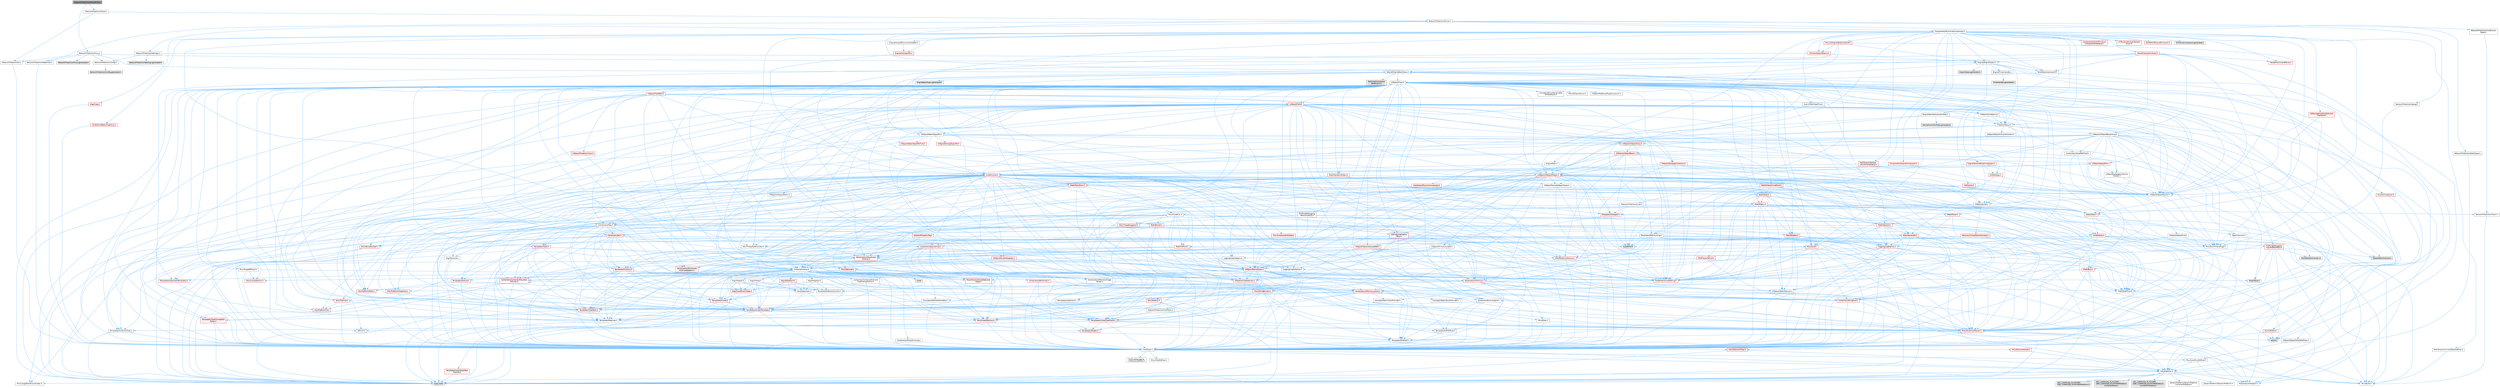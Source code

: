 digraph "NetworkPredictionProxyWrite.h"
{
 // INTERACTIVE_SVG=YES
 // LATEX_PDF_SIZE
  bgcolor="transparent";
  edge [fontname=Helvetica,fontsize=10,labelfontname=Helvetica,labelfontsize=10];
  node [fontname=Helvetica,fontsize=10,shape=box,height=0.2,width=0.4];
  Node1 [id="Node000001",label="NetworkPredictionProxyWrite.h",height=0.2,width=0.4,color="gray40", fillcolor="grey60", style="filled", fontcolor="black",tooltip=" "];
  Node1 -> Node2 [id="edge1_Node000001_Node000002",color="steelblue1",style="solid",tooltip=" "];
  Node2 [id="Node000002",label="NetworkPredictionProxy.h",height=0.2,width=0.4,color="grey40", fillcolor="white", style="filled",URL="$d3/d7d/NetworkPredictionProxy_8h.html",tooltip=" "];
  Node2 -> Node3 [id="edge2_Node000002_Node000003",color="steelblue1",style="solid",tooltip=" "];
  Node3 [id="Node000003",label="NetworkPredictionID.h",height=0.2,width=0.4,color="grey40", fillcolor="white", style="filled",URL="$df/da5/NetworkPredictionID_8h.html",tooltip=" "];
  Node3 -> Node4 [id="edge3_Node000003_Node000004",color="steelblue1",style="solid",tooltip=" "];
  Node4 [id="Node000004",label="CoreTypes.h",height=0.2,width=0.4,color="grey40", fillcolor="white", style="filled",URL="$dc/dec/CoreTypes_8h.html",tooltip=" "];
  Node4 -> Node5 [id="edge4_Node000004_Node000005",color="steelblue1",style="solid",tooltip=" "];
  Node5 [id="Node000005",label="HAL/Platform.h",height=0.2,width=0.4,color="grey40", fillcolor="white", style="filled",URL="$d9/dd0/Platform_8h.html",tooltip=" "];
  Node5 -> Node6 [id="edge5_Node000005_Node000006",color="steelblue1",style="solid",tooltip=" "];
  Node6 [id="Node000006",label="Misc/Build.h",height=0.2,width=0.4,color="grey40", fillcolor="white", style="filled",URL="$d3/dbb/Build_8h.html",tooltip=" "];
  Node5 -> Node7 [id="edge6_Node000005_Node000007",color="steelblue1",style="solid",tooltip=" "];
  Node7 [id="Node000007",label="Misc/LargeWorldCoordinates.h",height=0.2,width=0.4,color="grey40", fillcolor="white", style="filled",URL="$d2/dcb/LargeWorldCoordinates_8h.html",tooltip=" "];
  Node5 -> Node8 [id="edge7_Node000005_Node000008",color="steelblue1",style="solid",tooltip=" "];
  Node8 [id="Node000008",label="type_traits",height=0.2,width=0.4,color="grey60", fillcolor="#E0E0E0", style="filled",tooltip=" "];
  Node5 -> Node9 [id="edge8_Node000005_Node000009",color="steelblue1",style="solid",tooltip=" "];
  Node9 [id="Node000009",label="PreprocessorHelpers.h",height=0.2,width=0.4,color="grey40", fillcolor="white", style="filled",URL="$db/ddb/PreprocessorHelpers_8h.html",tooltip=" "];
  Node5 -> Node10 [id="edge9_Node000005_Node000010",color="steelblue1",style="solid",tooltip=" "];
  Node10 [id="Node000010",label="UBT_COMPILED_PLATFORM\l/UBT_COMPILED_PLATFORMPlatform\lCompilerPreSetup.h",height=0.2,width=0.4,color="grey60", fillcolor="#E0E0E0", style="filled",tooltip=" "];
  Node5 -> Node11 [id="edge10_Node000005_Node000011",color="steelblue1",style="solid",tooltip=" "];
  Node11 [id="Node000011",label="GenericPlatform/GenericPlatform\lCompilerPreSetup.h",height=0.2,width=0.4,color="grey40", fillcolor="white", style="filled",URL="$d9/dc8/GenericPlatformCompilerPreSetup_8h.html",tooltip=" "];
  Node5 -> Node12 [id="edge11_Node000005_Node000012",color="steelblue1",style="solid",tooltip=" "];
  Node12 [id="Node000012",label="GenericPlatform/GenericPlatform.h",height=0.2,width=0.4,color="grey40", fillcolor="white", style="filled",URL="$d6/d84/GenericPlatform_8h.html",tooltip=" "];
  Node5 -> Node13 [id="edge12_Node000005_Node000013",color="steelblue1",style="solid",tooltip=" "];
  Node13 [id="Node000013",label="UBT_COMPILED_PLATFORM\l/UBT_COMPILED_PLATFORMPlatform.h",height=0.2,width=0.4,color="grey60", fillcolor="#E0E0E0", style="filled",tooltip=" "];
  Node5 -> Node14 [id="edge13_Node000005_Node000014",color="steelblue1",style="solid",tooltip=" "];
  Node14 [id="Node000014",label="UBT_COMPILED_PLATFORM\l/UBT_COMPILED_PLATFORMPlatform\lCompilerSetup.h",height=0.2,width=0.4,color="grey60", fillcolor="#E0E0E0", style="filled",tooltip=" "];
  Node4 -> Node15 [id="edge14_Node000004_Node000015",color="steelblue1",style="solid",tooltip=" "];
  Node15 [id="Node000015",label="ProfilingDebugging\l/UMemoryDefines.h",height=0.2,width=0.4,color="grey40", fillcolor="white", style="filled",URL="$d2/da2/UMemoryDefines_8h.html",tooltip=" "];
  Node4 -> Node16 [id="edge15_Node000004_Node000016",color="steelblue1",style="solid",tooltip=" "];
  Node16 [id="Node000016",label="Misc/CoreMiscDefines.h",height=0.2,width=0.4,color="grey40", fillcolor="white", style="filled",URL="$da/d38/CoreMiscDefines_8h.html",tooltip=" "];
  Node16 -> Node5 [id="edge16_Node000016_Node000005",color="steelblue1",style="solid",tooltip=" "];
  Node16 -> Node9 [id="edge17_Node000016_Node000009",color="steelblue1",style="solid",tooltip=" "];
  Node4 -> Node17 [id="edge18_Node000004_Node000017",color="steelblue1",style="solid",tooltip=" "];
  Node17 [id="Node000017",label="Misc/CoreDefines.h",height=0.2,width=0.4,color="grey40", fillcolor="white", style="filled",URL="$d3/dd2/CoreDefines_8h.html",tooltip=" "];
  Node2 -> Node18 [id="edge19_Node000002_Node000018",color="steelblue1",style="solid",tooltip=" "];
  Node18 [id="Node000018",label="NetworkPredictionStateView.h",height=0.2,width=0.4,color="grey40", fillcolor="white", style="filled",URL="$d7/d21/NetworkPredictionStateView_8h.html",tooltip=" "];
  Node18 -> Node4 [id="edge20_Node000018_Node000004",color="steelblue1",style="solid",tooltip=" "];
  Node2 -> Node19 [id="edge21_Node000002_Node000019",color="steelblue1",style="solid",tooltip=" "];
  Node19 [id="Node000019",label="NetworkPredictionConfig.h",height=0.2,width=0.4,color="grey40", fillcolor="white", style="filled",URL="$d2/d52/NetworkPredictionConfig_8h.html",tooltip=" "];
  Node19 -> Node20 [id="edge22_Node000019_Node000020",color="steelblue1",style="solid",tooltip=" "];
  Node20 [id="Node000020",label="NetworkPredictionConfig.generated.h",height=0.2,width=0.4,color="grey60", fillcolor="#E0E0E0", style="filled",tooltip=" "];
  Node2 -> Node21 [id="edge23_Node000002_Node000021",color="steelblue1",style="solid",tooltip=" "];
  Node21 [id="Node000021",label="Engine/EngineBaseTypes.h",height=0.2,width=0.4,color="grey40", fillcolor="white", style="filled",URL="$d6/d1a/EngineBaseTypes_8h.html",tooltip=" "];
  Node21 -> Node22 [id="edge24_Node000021_Node000022",color="steelblue1",style="solid",tooltip=" "];
  Node22 [id="Node000022",label="Async/TaskGraphFwd.h",height=0.2,width=0.4,color="grey40", fillcolor="white", style="filled",URL="$d8/d71/TaskGraphFwd_8h.html",tooltip=" "];
  Node22 -> Node23 [id="edge25_Node000022_Node000023",color="steelblue1",style="solid",tooltip=" "];
  Node23 [id="Node000023",label="Templates/RefCounting.h",height=0.2,width=0.4,color="grey40", fillcolor="white", style="filled",URL="$d4/d7e/RefCounting_8h.html",tooltip=" "];
  Node23 -> Node4 [id="edge26_Node000023_Node000004",color="steelblue1",style="solid",tooltip=" "];
  Node23 -> Node24 [id="edge27_Node000023_Node000024",color="steelblue1",style="solid",tooltip=" "];
  Node24 [id="Node000024",label="AutoRTFM.h",height=0.2,width=0.4,color="grey60", fillcolor="#E0E0E0", style="filled",tooltip=" "];
  Node23 -> Node25 [id="edge28_Node000023_Node000025",color="steelblue1",style="solid",tooltip=" "];
  Node25 [id="Node000025",label="HAL/PlatformAtomics.h",height=0.2,width=0.4,color="red", fillcolor="#FFF0F0", style="filled",URL="$d3/d36/PlatformAtomics_8h.html",tooltip=" "];
  Node25 -> Node4 [id="edge29_Node000025_Node000004",color="steelblue1",style="solid",tooltip=" "];
  Node23 -> Node9 [id="edge30_Node000023_Node000009",color="steelblue1",style="solid",tooltip=" "];
  Node23 -> Node28 [id="edge31_Node000023_Node000028",color="steelblue1",style="solid",tooltip=" "];
  Node28 [id="Node000028",label="HAL/ThreadSafeCounter.h",height=0.2,width=0.4,color="grey40", fillcolor="white", style="filled",URL="$dc/dc9/ThreadSafeCounter_8h.html",tooltip=" "];
  Node28 -> Node4 [id="edge32_Node000028_Node000004",color="steelblue1",style="solid",tooltip=" "];
  Node28 -> Node25 [id="edge33_Node000028_Node000025",color="steelblue1",style="solid",tooltip=" "];
  Node23 -> Node29 [id="edge34_Node000023_Node000029",color="steelblue1",style="solid",tooltip=" "];
  Node29 [id="Node000029",label="Misc/AssertionMacros.h",height=0.2,width=0.4,color="red", fillcolor="#FFF0F0", style="filled",URL="$d0/dfa/AssertionMacros_8h.html",tooltip=" "];
  Node29 -> Node4 [id="edge35_Node000029_Node000004",color="steelblue1",style="solid",tooltip=" "];
  Node29 -> Node5 [id="edge36_Node000029_Node000005",color="steelblue1",style="solid",tooltip=" "];
  Node29 -> Node9 [id="edge37_Node000029_Node000009",color="steelblue1",style="solid",tooltip=" "];
  Node29 -> Node63 [id="edge38_Node000029_Node000063",color="steelblue1",style="solid",tooltip=" "];
  Node63 [id="Node000063",label="Templates/EnableIf.h",height=0.2,width=0.4,color="grey40", fillcolor="white", style="filled",URL="$d7/d60/EnableIf_8h.html",tooltip=" "];
  Node63 -> Node4 [id="edge39_Node000063_Node000004",color="steelblue1",style="solid",tooltip=" "];
  Node29 -> Node76 [id="edge40_Node000029_Node000076",color="steelblue1",style="solid",tooltip=" "];
  Node76 [id="Node000076",label="atomic",height=0.2,width=0.4,color="grey60", fillcolor="#E0E0E0", style="filled",tooltip=" "];
  Node23 -> Node6 [id="edge41_Node000023_Node000006",color="steelblue1",style="solid",tooltip=" "];
  Node23 -> Node77 [id="edge42_Node000023_Node000077",color="steelblue1",style="solid",tooltip=" "];
  Node77 [id="Node000077",label="Serialization/Archive.h",height=0.2,width=0.4,color="red", fillcolor="#FFF0F0", style="filled",URL="$d7/d3b/Archive_8h.html",tooltip=" "];
  Node77 -> Node4 [id="edge43_Node000077_Node000004",color="steelblue1",style="solid",tooltip=" "];
  Node77 -> Node78 [id="edge44_Node000077_Node000078",color="steelblue1",style="solid",tooltip=" "];
  Node78 [id="Node000078",label="HAL/PlatformProperties.h",height=0.2,width=0.4,color="red", fillcolor="#FFF0F0", style="filled",URL="$d9/db0/PlatformProperties_8h.html",tooltip=" "];
  Node78 -> Node4 [id="edge45_Node000078_Node000004",color="steelblue1",style="solid",tooltip=" "];
  Node77 -> Node39 [id="edge46_Node000077_Node000039",color="steelblue1",style="solid",tooltip=" "];
  Node39 [id="Node000039",label="Math/MathFwd.h",height=0.2,width=0.4,color="grey40", fillcolor="white", style="filled",URL="$d2/d10/MathFwd_8h.html",tooltip=" "];
  Node39 -> Node5 [id="edge47_Node000039_Node000005",color="steelblue1",style="solid",tooltip=" "];
  Node77 -> Node29 [id="edge48_Node000077_Node000029",color="steelblue1",style="solid",tooltip=" "];
  Node77 -> Node6 [id="edge49_Node000077_Node000006",color="steelblue1",style="solid",tooltip=" "];
  Node77 -> Node63 [id="edge50_Node000077_Node000063",color="steelblue1",style="solid",tooltip=" "];
  Node77 -> Node88 [id="edge51_Node000077_Node000088",color="steelblue1",style="solid",tooltip=" "];
  Node88 [id="Node000088",label="Templates/UnrealTemplate.h",height=0.2,width=0.4,color="red", fillcolor="#FFF0F0", style="filled",URL="$d4/d24/UnrealTemplate_8h.html",tooltip=" "];
  Node88 -> Node4 [id="edge52_Node000088_Node000004",color="steelblue1",style="solid",tooltip=" "];
  Node88 -> Node90 [id="edge53_Node000088_Node000090",color="steelblue1",style="solid",tooltip=" "];
  Node90 [id="Node000090",label="HAL/UnrealMemory.h",height=0.2,width=0.4,color="red", fillcolor="#FFF0F0", style="filled",URL="$d9/d96/UnrealMemory_8h.html",tooltip=" "];
  Node90 -> Node4 [id="edge54_Node000090_Node000004",color="steelblue1",style="solid",tooltip=" "];
  Node88 -> Node110 [id="edge55_Node000088_Node000110",color="steelblue1",style="solid",tooltip=" "];
  Node110 [id="Node000110",label="Templates/UnrealTypeTraits.h",height=0.2,width=0.4,color="red", fillcolor="#FFF0F0", style="filled",URL="$d2/d2d/UnrealTypeTraits_8h.html",tooltip=" "];
  Node110 -> Node4 [id="edge56_Node000110_Node000004",color="steelblue1",style="solid",tooltip=" "];
  Node110 -> Node29 [id="edge57_Node000110_Node000029",color="steelblue1",style="solid",tooltip=" "];
  Node110 -> Node63 [id="edge58_Node000110_Node000063",color="steelblue1",style="solid",tooltip=" "];
  Node110 -> Node66 [id="edge59_Node000110_Node000066",color="steelblue1",style="solid",tooltip=" "];
  Node66 [id="Node000066",label="IsEnum.h",height=0.2,width=0.4,color="grey40", fillcolor="white", style="filled",URL="$d4/de5/IsEnum_8h.html",tooltip=" "];
  Node110 -> Node112 [id="edge60_Node000110_Node000112",color="steelblue1",style="solid",tooltip=" "];
  Node112 [id="Node000112",label="Templates/Models.h",height=0.2,width=0.4,color="red", fillcolor="#FFF0F0", style="filled",URL="$d3/d0c/Models_8h.html",tooltip=" "];
  Node110 -> Node113 [id="edge61_Node000110_Node000113",color="steelblue1",style="solid",tooltip=" "];
  Node113 [id="Node000113",label="Templates/IsPODType.h",height=0.2,width=0.4,color="grey40", fillcolor="white", style="filled",URL="$d7/db1/IsPODType_8h.html",tooltip=" "];
  Node113 -> Node4 [id="edge62_Node000113_Node000004",color="steelblue1",style="solid",tooltip=" "];
  Node110 -> Node114 [id="edge63_Node000110_Node000114",color="steelblue1",style="solid",tooltip=" "];
  Node114 [id="Node000114",label="Templates/IsUECoreType.h",height=0.2,width=0.4,color="grey40", fillcolor="white", style="filled",URL="$d1/db8/IsUECoreType_8h.html",tooltip=" "];
  Node114 -> Node4 [id="edge64_Node000114_Node000004",color="steelblue1",style="solid",tooltip=" "];
  Node114 -> Node8 [id="edge65_Node000114_Node000008",color="steelblue1",style="solid",tooltip=" "];
  Node88 -> Node71 [id="edge66_Node000088_Node000071",color="steelblue1",style="solid",tooltip=" "];
  Node71 [id="Node000071",label="Templates/Requires.h",height=0.2,width=0.4,color="grey40", fillcolor="white", style="filled",URL="$dc/d96/Requires_8h.html",tooltip=" "];
  Node71 -> Node63 [id="edge67_Node000071_Node000063",color="steelblue1",style="solid",tooltip=" "];
  Node71 -> Node8 [id="edge68_Node000071_Node000008",color="steelblue1",style="solid",tooltip=" "];
  Node88 -> Node116 [id="edge69_Node000088_Node000116",color="steelblue1",style="solid",tooltip=" "];
  Node116 [id="Node000116",label="Templates/TypeCompatible\lBytes.h",height=0.2,width=0.4,color="red", fillcolor="#FFF0F0", style="filled",URL="$df/d0a/TypeCompatibleBytes_8h.html",tooltip=" "];
  Node116 -> Node4 [id="edge70_Node000116_Node000004",color="steelblue1",style="solid",tooltip=" "];
  Node116 -> Node8 [id="edge71_Node000116_Node000008",color="steelblue1",style="solid",tooltip=" "];
  Node88 -> Node8 [id="edge72_Node000088_Node000008",color="steelblue1",style="solid",tooltip=" "];
  Node77 -> Node118 [id="edge73_Node000077_Node000118",color="steelblue1",style="solid",tooltip=" "];
  Node118 [id="Node000118",label="UObject/ObjectVersion.h",height=0.2,width=0.4,color="grey40", fillcolor="white", style="filled",URL="$da/d63/ObjectVersion_8h.html",tooltip=" "];
  Node118 -> Node4 [id="edge74_Node000118_Node000004",color="steelblue1",style="solid",tooltip=" "];
  Node23 -> Node119 [id="edge75_Node000023_Node000119",color="steelblue1",style="solid",tooltip=" "];
  Node119 [id="Node000119",label="Serialization/MemoryLayout.h",height=0.2,width=0.4,color="red", fillcolor="#FFF0F0", style="filled",URL="$d7/d66/MemoryLayout_8h.html",tooltip=" "];
  Node119 -> Node120 [id="edge76_Node000119_Node000120",color="steelblue1",style="solid",tooltip=" "];
  Node120 [id="Node000120",label="Concepts/StaticClassProvider.h",height=0.2,width=0.4,color="grey40", fillcolor="white", style="filled",URL="$dd/d83/StaticClassProvider_8h.html",tooltip=" "];
  Node119 -> Node121 [id="edge77_Node000119_Node000121",color="steelblue1",style="solid",tooltip=" "];
  Node121 [id="Node000121",label="Concepts/StaticStructProvider.h",height=0.2,width=0.4,color="grey40", fillcolor="white", style="filled",URL="$d5/d77/StaticStructProvider_8h.html",tooltip=" "];
  Node119 -> Node122 [id="edge78_Node000119_Node000122",color="steelblue1",style="solid",tooltip=" "];
  Node122 [id="Node000122",label="Containers/EnumAsByte.h",height=0.2,width=0.4,color="grey40", fillcolor="white", style="filled",URL="$d6/d9a/EnumAsByte_8h.html",tooltip=" "];
  Node122 -> Node4 [id="edge79_Node000122_Node000004",color="steelblue1",style="solid",tooltip=" "];
  Node122 -> Node113 [id="edge80_Node000122_Node000113",color="steelblue1",style="solid",tooltip=" "];
  Node122 -> Node123 [id="edge81_Node000122_Node000123",color="steelblue1",style="solid",tooltip=" "];
  Node123 [id="Node000123",label="Templates/TypeHash.h",height=0.2,width=0.4,color="red", fillcolor="#FFF0F0", style="filled",URL="$d1/d62/TypeHash_8h.html",tooltip=" "];
  Node123 -> Node4 [id="edge82_Node000123_Node000004",color="steelblue1",style="solid",tooltip=" "];
  Node123 -> Node71 [id="edge83_Node000123_Node000071",color="steelblue1",style="solid",tooltip=" "];
  Node123 -> Node8 [id="edge84_Node000123_Node000008",color="steelblue1",style="solid",tooltip=" "];
  Node119 -> Node32 [id="edge85_Node000119_Node000032",color="steelblue1",style="solid",tooltip=" "];
  Node32 [id="Node000032",label="Containers/StringFwd.h",height=0.2,width=0.4,color="red", fillcolor="#FFF0F0", style="filled",URL="$df/d37/StringFwd_8h.html",tooltip=" "];
  Node32 -> Node4 [id="edge86_Node000032_Node000004",color="steelblue1",style="solid",tooltip=" "];
  Node32 -> Node33 [id="edge87_Node000032_Node000033",color="steelblue1",style="solid",tooltip=" "];
  Node33 [id="Node000033",label="Traits/ElementType.h",height=0.2,width=0.4,color="red", fillcolor="#FFF0F0", style="filled",URL="$d5/d4f/ElementType_8h.html",tooltip=" "];
  Node33 -> Node5 [id="edge88_Node000033_Node000005",color="steelblue1",style="solid",tooltip=" "];
  Node33 -> Node8 [id="edge89_Node000033_Node000008",color="steelblue1",style="solid",tooltip=" "];
  Node119 -> Node90 [id="edge90_Node000119_Node000090",color="steelblue1",style="solid",tooltip=" "];
  Node119 -> Node63 [id="edge91_Node000119_Node000063",color="steelblue1",style="solid",tooltip=" "];
  Node119 -> Node131 [id="edge92_Node000119_Node000131",color="steelblue1",style="solid",tooltip=" "];
  Node131 [id="Node000131",label="Templates/IsAbstract.h",height=0.2,width=0.4,color="grey40", fillcolor="white", style="filled",URL="$d8/db7/IsAbstract_8h.html",tooltip=" "];
  Node119 -> Node112 [id="edge93_Node000119_Node000112",color="steelblue1",style="solid",tooltip=" "];
  Node119 -> Node88 [id="edge94_Node000119_Node000088",color="steelblue1",style="solid",tooltip=" "];
  Node23 -> Node71 [id="edge95_Node000023_Node000071",color="steelblue1",style="solid",tooltip=" "];
  Node23 -> Node123 [id="edge96_Node000023_Node000123",color="steelblue1",style="solid",tooltip=" "];
  Node23 -> Node88 [id="edge97_Node000023_Node000088",color="steelblue1",style="solid",tooltip=" "];
  Node23 -> Node76 [id="edge98_Node000023_Node000076",color="steelblue1",style="solid",tooltip=" "];
  Node23 -> Node8 [id="edge99_Node000023_Node000008",color="steelblue1",style="solid",tooltip=" "];
  Node21 -> Node133 [id="edge100_Node000021_Node000133",color="steelblue1",style="solid",tooltip=" "];
  Node133 [id="Node000133",label="UObject/ObjectMacros.h",height=0.2,width=0.4,color="grey40", fillcolor="white", style="filled",URL="$d8/d8d/ObjectMacros_8h.html",tooltip=" "];
  Node133 -> Node54 [id="edge101_Node000133_Node000054",color="steelblue1",style="solid",tooltip=" "];
  Node54 [id="Node000054",label="Misc/EnumClassFlags.h",height=0.2,width=0.4,color="grey40", fillcolor="white", style="filled",URL="$d8/de7/EnumClassFlags_8h.html",tooltip=" "];
  Node133 -> Node134 [id="edge102_Node000133_Node000134",color="steelblue1",style="solid",tooltip=" "];
  Node134 [id="Node000134",label="UObject/Script.h",height=0.2,width=0.4,color="grey40", fillcolor="white", style="filled",URL="$de/dc6/Script_8h.html",tooltip=" "];
  Node134 -> Node135 [id="edge103_Node000134_Node000135",color="steelblue1",style="solid",tooltip=" "];
  Node135 [id="Node000135",label="Delegates/Delegate.h",height=0.2,width=0.4,color="red", fillcolor="#FFF0F0", style="filled",URL="$d4/d80/Delegate_8h.html",tooltip=" "];
  Node135 -> Node4 [id="edge104_Node000135_Node000004",color="steelblue1",style="solid",tooltip=" "];
  Node135 -> Node29 [id="edge105_Node000135_Node000029",color="steelblue1",style="solid",tooltip=" "];
  Node135 -> Node136 [id="edge106_Node000135_Node000136",color="steelblue1",style="solid",tooltip=" "];
  Node136 [id="Node000136",label="UObject/NameTypes.h",height=0.2,width=0.4,color="red", fillcolor="#FFF0F0", style="filled",URL="$d6/d35/NameTypes_8h.html",tooltip=" "];
  Node136 -> Node4 [id="edge107_Node000136_Node000004",color="steelblue1",style="solid",tooltip=" "];
  Node136 -> Node29 [id="edge108_Node000136_Node000029",color="steelblue1",style="solid",tooltip=" "];
  Node136 -> Node90 [id="edge109_Node000136_Node000090",color="steelblue1",style="solid",tooltip=" "];
  Node136 -> Node110 [id="edge110_Node000136_Node000110",color="steelblue1",style="solid",tooltip=" "];
  Node136 -> Node88 [id="edge111_Node000136_Node000088",color="steelblue1",style="solid",tooltip=" "];
  Node136 -> Node137 [id="edge112_Node000136_Node000137",color="steelblue1",style="solid",tooltip=" "];
  Node137 [id="Node000137",label="Containers/UnrealString.h",height=0.2,width=0.4,color="red", fillcolor="#FFF0F0", style="filled",URL="$d5/dba/UnrealString_8h.html",tooltip=" "];
  Node136 -> Node141 [id="edge113_Node000136_Node000141",color="steelblue1",style="solid",tooltip=" "];
  Node141 [id="Node000141",label="HAL/CriticalSection.h",height=0.2,width=0.4,color="red", fillcolor="#FFF0F0", style="filled",URL="$d6/d90/CriticalSection_8h.html",tooltip=" "];
  Node136 -> Node32 [id="edge114_Node000136_Node000032",color="steelblue1",style="solid",tooltip=" "];
  Node136 -> Node184 [id="edge115_Node000136_Node000184",color="steelblue1",style="solid",tooltip=" "];
  Node184 [id="Node000184",label="UObject/UnrealNames.h",height=0.2,width=0.4,color="red", fillcolor="#FFF0F0", style="filled",URL="$d8/db1/UnrealNames_8h.html",tooltip=" "];
  Node184 -> Node4 [id="edge116_Node000184_Node000004",color="steelblue1",style="solid",tooltip=" "];
  Node136 -> Node119 [id="edge117_Node000136_Node000119",color="steelblue1",style="solid",tooltip=" "];
  Node136 -> Node156 [id="edge118_Node000136_Node000156",color="steelblue1",style="solid",tooltip=" "];
  Node156 [id="Node000156",label="Misc/IntrusiveUnsetOptional\lState.h",height=0.2,width=0.4,color="red", fillcolor="#FFF0F0", style="filled",URL="$d2/d0a/IntrusiveUnsetOptionalState_8h.html",tooltip=" "];
  Node136 -> Node186 [id="edge119_Node000136_Node000186",color="steelblue1",style="solid",tooltip=" "];
  Node186 [id="Node000186",label="Misc/StringBuilder.h",height=0.2,width=0.4,color="red", fillcolor="#FFF0F0", style="filled",URL="$d4/d52/StringBuilder_8h.html",tooltip=" "];
  Node186 -> Node32 [id="edge120_Node000186_Node000032",color="steelblue1",style="solid",tooltip=" "];
  Node186 -> Node4 [id="edge121_Node000186_Node000004",color="steelblue1",style="solid",tooltip=" "];
  Node186 -> Node90 [id="edge122_Node000186_Node000090",color="steelblue1",style="solid",tooltip=" "];
  Node186 -> Node29 [id="edge123_Node000186_Node000029",color="steelblue1",style="solid",tooltip=" "];
  Node186 -> Node125 [id="edge124_Node000186_Node000125",color="steelblue1",style="solid",tooltip=" "];
  Node125 [id="Node000125",label="Misc/CString.h",height=0.2,width=0.4,color="red", fillcolor="#FFF0F0", style="filled",URL="$d2/d49/CString_8h.html",tooltip=" "];
  Node125 -> Node4 [id="edge125_Node000125_Node000004",color="steelblue1",style="solid",tooltip=" "];
  Node125 -> Node42 [id="edge126_Node000125_Node000042",color="steelblue1",style="solid",tooltip=" "];
  Node42 [id="Node000042",label="HAL/PlatformCrt.h",height=0.2,width=0.4,color="red", fillcolor="#FFF0F0", style="filled",URL="$d8/d75/PlatformCrt_8h.html",tooltip=" "];
  Node125 -> Node29 [id="edge127_Node000125_Node000029",color="steelblue1",style="solid",tooltip=" "];
  Node186 -> Node63 [id="edge128_Node000186_Node000063",color="steelblue1",style="solid",tooltip=" "];
  Node186 -> Node71 [id="edge129_Node000186_Node000071",color="steelblue1",style="solid",tooltip=" "];
  Node186 -> Node88 [id="edge130_Node000186_Node000088",color="steelblue1",style="solid",tooltip=" "];
  Node186 -> Node110 [id="edge131_Node000186_Node000110",color="steelblue1",style="solid",tooltip=" "];
  Node186 -> Node8 [id="edge132_Node000186_Node000008",color="steelblue1",style="solid",tooltip=" "];
  Node136 -> Node62 [id="edge133_Node000136_Node000062",color="steelblue1",style="solid",tooltip=" "];
  Node62 [id="Node000062",label="Trace/Trace.h",height=0.2,width=0.4,color="grey60", fillcolor="#E0E0E0", style="filled",tooltip=" "];
  Node135 -> Node24 [id="edge134_Node000135_Node000024",color="steelblue1",style="solid",tooltip=" "];
  Node134 -> Node252 [id="edge135_Node000134_Node000252",color="steelblue1",style="solid",tooltip=" "];
  Node252 [id="Node000252",label="HAL/ThreadSingleton.h",height=0.2,width=0.4,color="red", fillcolor="#FFF0F0", style="filled",URL="$d0/dd5/ThreadSingleton_8h.html",tooltip=" "];
  Node252 -> Node4 [id="edge136_Node000252_Node000004",color="steelblue1",style="solid",tooltip=" "];
  Node252 -> Node217 [id="edge137_Node000252_Node000217",color="steelblue1",style="solid",tooltip=" "];
  Node217 [id="Node000217",label="Templates/Function.h",height=0.2,width=0.4,color="red", fillcolor="#FFF0F0", style="filled",URL="$df/df5/Function_8h.html",tooltip=" "];
  Node217 -> Node4 [id="edge138_Node000217_Node000004",color="steelblue1",style="solid",tooltip=" "];
  Node217 -> Node29 [id="edge139_Node000217_Node000029",color="steelblue1",style="solid",tooltip=" "];
  Node217 -> Node156 [id="edge140_Node000217_Node000156",color="steelblue1",style="solid",tooltip=" "];
  Node217 -> Node90 [id="edge141_Node000217_Node000090",color="steelblue1",style="solid",tooltip=" "];
  Node217 -> Node110 [id="edge142_Node000217_Node000110",color="steelblue1",style="solid",tooltip=" "];
  Node217 -> Node165 [id="edge143_Node000217_Node000165",color="steelblue1",style="solid",tooltip=" "];
  Node165 [id="Node000165",label="Templates/Invoke.h",height=0.2,width=0.4,color="red", fillcolor="#FFF0F0", style="filled",URL="$d7/deb/Invoke_8h.html",tooltip=" "];
  Node165 -> Node4 [id="edge144_Node000165_Node000004",color="steelblue1",style="solid",tooltip=" "];
  Node165 -> Node88 [id="edge145_Node000165_Node000088",color="steelblue1",style="solid",tooltip=" "];
  Node165 -> Node8 [id="edge146_Node000165_Node000008",color="steelblue1",style="solid",tooltip=" "];
  Node217 -> Node88 [id="edge147_Node000217_Node000088",color="steelblue1",style="solid",tooltip=" "];
  Node217 -> Node71 [id="edge148_Node000217_Node000071",color="steelblue1",style="solid",tooltip=" "];
  Node217 -> Node8 [id="edge149_Node000217_Node000008",color="steelblue1",style="solid",tooltip=" "];
  Node134 -> Node254 [id="edge150_Node000134_Node000254",color="steelblue1",style="solid",tooltip=" "];
  Node254 [id="Node000254",label="Stats/Stats.h",height=0.2,width=0.4,color="red", fillcolor="#FFF0F0", style="filled",URL="$dc/d09/Stats_8h.html",tooltip=" "];
  Node254 -> Node223 [id="edge151_Node000254_Node000223",color="steelblue1",style="solid",tooltip=" "];
  Node223 [id="Node000223",label="CoreGlobals.h",height=0.2,width=0.4,color="red", fillcolor="#FFF0F0", style="filled",URL="$d5/d8c/CoreGlobals_8h.html",tooltip=" "];
  Node223 -> Node137 [id="edge152_Node000223_Node000137",color="steelblue1",style="solid",tooltip=" "];
  Node223 -> Node4 [id="edge153_Node000223_Node000004",color="steelblue1",style="solid",tooltip=" "];
  Node223 -> Node227 [id="edge154_Node000223_Node000227",color="steelblue1",style="solid",tooltip=" "];
  Node227 [id="Node000227",label="Logging/LogMacros.h",height=0.2,width=0.4,color="red", fillcolor="#FFF0F0", style="filled",URL="$d0/d16/LogMacros_8h.html",tooltip=" "];
  Node227 -> Node137 [id="edge155_Node000227_Node000137",color="steelblue1",style="solid",tooltip=" "];
  Node227 -> Node4 [id="edge156_Node000227_Node000004",color="steelblue1",style="solid",tooltip=" "];
  Node227 -> Node9 [id="edge157_Node000227_Node000009",color="steelblue1",style="solid",tooltip=" "];
  Node227 -> Node228 [id="edge158_Node000227_Node000228",color="steelblue1",style="solid",tooltip=" "];
  Node228 [id="Node000228",label="Logging/LogCategory.h",height=0.2,width=0.4,color="grey40", fillcolor="white", style="filled",URL="$d9/d36/LogCategory_8h.html",tooltip=" "];
  Node228 -> Node4 [id="edge159_Node000228_Node000004",color="steelblue1",style="solid",tooltip=" "];
  Node228 -> Node97 [id="edge160_Node000228_Node000097",color="steelblue1",style="solid",tooltip=" "];
  Node97 [id="Node000097",label="Logging/LogVerbosity.h",height=0.2,width=0.4,color="grey40", fillcolor="white", style="filled",URL="$d2/d8f/LogVerbosity_8h.html",tooltip=" "];
  Node97 -> Node4 [id="edge161_Node000097_Node000004",color="steelblue1",style="solid",tooltip=" "];
  Node228 -> Node136 [id="edge162_Node000228_Node000136",color="steelblue1",style="solid",tooltip=" "];
  Node227 -> Node97 [id="edge163_Node000227_Node000097",color="steelblue1",style="solid",tooltip=" "];
  Node227 -> Node29 [id="edge164_Node000227_Node000029",color="steelblue1",style="solid",tooltip=" "];
  Node227 -> Node6 [id="edge165_Node000227_Node000006",color="steelblue1",style="solid",tooltip=" "];
  Node227 -> Node63 [id="edge166_Node000227_Node000063",color="steelblue1",style="solid",tooltip=" "];
  Node227 -> Node8 [id="edge167_Node000227_Node000008",color="steelblue1",style="solid",tooltip=" "];
  Node223 -> Node6 [id="edge168_Node000223_Node000006",color="steelblue1",style="solid",tooltip=" "];
  Node223 -> Node54 [id="edge169_Node000223_Node000054",color="steelblue1",style="solid",tooltip=" "];
  Node223 -> Node58 [id="edge170_Node000223_Node000058",color="steelblue1",style="solid",tooltip=" "];
  Node58 [id="Node000058",label="ProfilingDebugging\l/CpuProfilerTrace.h",height=0.2,width=0.4,color="red", fillcolor="#FFF0F0", style="filled",URL="$da/dcb/CpuProfilerTrace_8h.html",tooltip=" "];
  Node58 -> Node4 [id="edge171_Node000058_Node000004",color="steelblue1",style="solid",tooltip=" "];
  Node58 -> Node25 [id="edge172_Node000058_Node000025",color="steelblue1",style="solid",tooltip=" "];
  Node58 -> Node9 [id="edge173_Node000058_Node000009",color="steelblue1",style="solid",tooltip=" "];
  Node58 -> Node6 [id="edge174_Node000058_Node000006",color="steelblue1",style="solid",tooltip=" "];
  Node58 -> Node60 [id="edge175_Node000058_Node000060",color="steelblue1",style="solid",tooltip=" "];
  Node60 [id="Node000060",label="Trace/Detail/Channel.h",height=0.2,width=0.4,color="grey60", fillcolor="#E0E0E0", style="filled",tooltip=" "];
  Node58 -> Node61 [id="edge176_Node000058_Node000061",color="steelblue1",style="solid",tooltip=" "];
  Node61 [id="Node000061",label="Trace/Detail/Channel.inl",height=0.2,width=0.4,color="grey60", fillcolor="#E0E0E0", style="filled",tooltip=" "];
  Node58 -> Node62 [id="edge177_Node000058_Node000062",color="steelblue1",style="solid",tooltip=" "];
  Node223 -> Node136 [id="edge178_Node000223_Node000136",color="steelblue1",style="solid",tooltip=" "];
  Node223 -> Node76 [id="edge179_Node000223_Node000076",color="steelblue1",style="solid",tooltip=" "];
  Node254 -> Node4 [id="edge180_Node000254_Node000004",color="steelblue1",style="solid",tooltip=" "];
  Node254 -> Node255 [id="edge181_Node000254_Node000255",color="steelblue1",style="solid",tooltip=" "];
  Node255 [id="Node000255",label="StatsCommon.h",height=0.2,width=0.4,color="grey40", fillcolor="white", style="filled",URL="$df/d16/StatsCommon_8h.html",tooltip=" "];
  Node255 -> Node4 [id="edge182_Node000255_Node000004",color="steelblue1",style="solid",tooltip=" "];
  Node255 -> Node6 [id="edge183_Node000255_Node000006",color="steelblue1",style="solid",tooltip=" "];
  Node255 -> Node54 [id="edge184_Node000255_Node000054",color="steelblue1",style="solid",tooltip=" "];
  Node134 -> Node54 [id="edge185_Node000134_Node000054",color="steelblue1",style="solid",tooltip=" "];
  Node134 -> Node280 [id="edge186_Node000134_Node000280",color="steelblue1",style="solid",tooltip=" "];
  Node280 [id="Node000280",label="Misc/CoreMisc.h",height=0.2,width=0.4,color="grey40", fillcolor="white", style="filled",URL="$d8/d97/CoreMisc_8h.html",tooltip=" "];
  Node280 -> Node155 [id="edge187_Node000280_Node000155",color="steelblue1",style="solid",tooltip=" "];
  Node155 [id="Node000155",label="Containers/Array.h",height=0.2,width=0.4,color="grey40", fillcolor="white", style="filled",URL="$df/dd0/Array_8h.html",tooltip=" "];
  Node155 -> Node4 [id="edge188_Node000155_Node000004",color="steelblue1",style="solid",tooltip=" "];
  Node155 -> Node29 [id="edge189_Node000155_Node000029",color="steelblue1",style="solid",tooltip=" "];
  Node155 -> Node156 [id="edge190_Node000155_Node000156",color="steelblue1",style="solid",tooltip=" "];
  Node155 -> Node158 [id="edge191_Node000155_Node000158",color="steelblue1",style="solid",tooltip=" "];
  Node158 [id="Node000158",label="Misc/ReverseIterate.h",height=0.2,width=0.4,color="red", fillcolor="#FFF0F0", style="filled",URL="$db/de3/ReverseIterate_8h.html",tooltip=" "];
  Node158 -> Node5 [id="edge192_Node000158_Node000005",color="steelblue1",style="solid",tooltip=" "];
  Node155 -> Node90 [id="edge193_Node000155_Node000090",color="steelblue1",style="solid",tooltip=" "];
  Node155 -> Node110 [id="edge194_Node000155_Node000110",color="steelblue1",style="solid",tooltip=" "];
  Node155 -> Node88 [id="edge195_Node000155_Node000088",color="steelblue1",style="solid",tooltip=" "];
  Node155 -> Node160 [id="edge196_Node000155_Node000160",color="steelblue1",style="solid",tooltip=" "];
  Node160 [id="Node000160",label="Containers/AllowShrinking.h",height=0.2,width=0.4,color="grey40", fillcolor="white", style="filled",URL="$d7/d1a/AllowShrinking_8h.html",tooltip=" "];
  Node160 -> Node4 [id="edge197_Node000160_Node000004",color="steelblue1",style="solid",tooltip=" "];
  Node155 -> Node145 [id="edge198_Node000155_Node000145",color="steelblue1",style="solid",tooltip=" "];
  Node145 [id="Node000145",label="Containers/ContainerAllocation\lPolicies.h",height=0.2,width=0.4,color="red", fillcolor="#FFF0F0", style="filled",URL="$d7/dff/ContainerAllocationPolicies_8h.html",tooltip=" "];
  Node145 -> Node4 [id="edge199_Node000145_Node000004",color="steelblue1",style="solid",tooltip=" "];
  Node145 -> Node145 [id="edge200_Node000145_Node000145",color="steelblue1",style="solid",tooltip=" "];
  Node145 -> Node147 [id="edge201_Node000145_Node000147",color="steelblue1",style="solid",tooltip=" "];
  Node147 [id="Node000147",label="HAL/PlatformMath.h",height=0.2,width=0.4,color="red", fillcolor="#FFF0F0", style="filled",URL="$dc/d53/PlatformMath_8h.html",tooltip=" "];
  Node147 -> Node4 [id="edge202_Node000147_Node000004",color="steelblue1",style="solid",tooltip=" "];
  Node145 -> Node90 [id="edge203_Node000145_Node000090",color="steelblue1",style="solid",tooltip=" "];
  Node145 -> Node29 [id="edge204_Node000145_Node000029",color="steelblue1",style="solid",tooltip=" "];
  Node145 -> Node116 [id="edge205_Node000145_Node000116",color="steelblue1",style="solid",tooltip=" "];
  Node145 -> Node8 [id="edge206_Node000145_Node000008",color="steelblue1",style="solid",tooltip=" "];
  Node155 -> Node161 [id="edge207_Node000155_Node000161",color="steelblue1",style="solid",tooltip=" "];
  Node161 [id="Node000161",label="Containers/ContainerElement\lTypeCompatibility.h",height=0.2,width=0.4,color="grey40", fillcolor="white", style="filled",URL="$df/ddf/ContainerElementTypeCompatibility_8h.html",tooltip=" "];
  Node161 -> Node4 [id="edge208_Node000161_Node000004",color="steelblue1",style="solid",tooltip=" "];
  Node161 -> Node110 [id="edge209_Node000161_Node000110",color="steelblue1",style="solid",tooltip=" "];
  Node155 -> Node77 [id="edge210_Node000155_Node000077",color="steelblue1",style="solid",tooltip=" "];
  Node155 -> Node162 [id="edge211_Node000155_Node000162",color="steelblue1",style="solid",tooltip=" "];
  Node162 [id="Node000162",label="Serialization/MemoryImage\lWriter.h",height=0.2,width=0.4,color="grey40", fillcolor="white", style="filled",URL="$d0/d08/MemoryImageWriter_8h.html",tooltip=" "];
  Node162 -> Node4 [id="edge212_Node000162_Node000004",color="steelblue1",style="solid",tooltip=" "];
  Node162 -> Node119 [id="edge213_Node000162_Node000119",color="steelblue1",style="solid",tooltip=" "];
  Node155 -> Node163 [id="edge214_Node000155_Node000163",color="steelblue1",style="solid",tooltip=" "];
  Node163 [id="Node000163",label="Algo/Heapify.h",height=0.2,width=0.4,color="grey40", fillcolor="white", style="filled",URL="$d0/d2a/Heapify_8h.html",tooltip=" "];
  Node163 -> Node164 [id="edge215_Node000163_Node000164",color="steelblue1",style="solid",tooltip=" "];
  Node164 [id="Node000164",label="Algo/Impl/BinaryHeap.h",height=0.2,width=0.4,color="red", fillcolor="#FFF0F0", style="filled",URL="$d7/da3/Algo_2Impl_2BinaryHeap_8h.html",tooltip=" "];
  Node164 -> Node165 [id="edge216_Node000164_Node000165",color="steelblue1",style="solid",tooltip=" "];
  Node164 -> Node8 [id="edge217_Node000164_Node000008",color="steelblue1",style="solid",tooltip=" "];
  Node163 -> Node169 [id="edge218_Node000163_Node000169",color="steelblue1",style="solid",tooltip=" "];
  Node169 [id="Node000169",label="Templates/IdentityFunctor.h",height=0.2,width=0.4,color="grey40", fillcolor="white", style="filled",URL="$d7/d2e/IdentityFunctor_8h.html",tooltip=" "];
  Node169 -> Node5 [id="edge219_Node000169_Node000005",color="steelblue1",style="solid",tooltip=" "];
  Node163 -> Node165 [id="edge220_Node000163_Node000165",color="steelblue1",style="solid",tooltip=" "];
  Node163 -> Node170 [id="edge221_Node000163_Node000170",color="steelblue1",style="solid",tooltip=" "];
  Node170 [id="Node000170",label="Templates/Less.h",height=0.2,width=0.4,color="grey40", fillcolor="white", style="filled",URL="$de/dc8/Less_8h.html",tooltip=" "];
  Node170 -> Node4 [id="edge222_Node000170_Node000004",color="steelblue1",style="solid",tooltip=" "];
  Node170 -> Node88 [id="edge223_Node000170_Node000088",color="steelblue1",style="solid",tooltip=" "];
  Node163 -> Node88 [id="edge224_Node000163_Node000088",color="steelblue1",style="solid",tooltip=" "];
  Node155 -> Node171 [id="edge225_Node000155_Node000171",color="steelblue1",style="solid",tooltip=" "];
  Node171 [id="Node000171",label="Algo/HeapSort.h",height=0.2,width=0.4,color="grey40", fillcolor="white", style="filled",URL="$d3/d92/HeapSort_8h.html",tooltip=" "];
  Node171 -> Node164 [id="edge226_Node000171_Node000164",color="steelblue1",style="solid",tooltip=" "];
  Node171 -> Node169 [id="edge227_Node000171_Node000169",color="steelblue1",style="solid",tooltip=" "];
  Node171 -> Node170 [id="edge228_Node000171_Node000170",color="steelblue1",style="solid",tooltip=" "];
  Node171 -> Node88 [id="edge229_Node000171_Node000088",color="steelblue1",style="solid",tooltip=" "];
  Node155 -> Node172 [id="edge230_Node000155_Node000172",color="steelblue1",style="solid",tooltip=" "];
  Node172 [id="Node000172",label="Algo/IsHeap.h",height=0.2,width=0.4,color="grey40", fillcolor="white", style="filled",URL="$de/d32/IsHeap_8h.html",tooltip=" "];
  Node172 -> Node164 [id="edge231_Node000172_Node000164",color="steelblue1",style="solid",tooltip=" "];
  Node172 -> Node169 [id="edge232_Node000172_Node000169",color="steelblue1",style="solid",tooltip=" "];
  Node172 -> Node165 [id="edge233_Node000172_Node000165",color="steelblue1",style="solid",tooltip=" "];
  Node172 -> Node170 [id="edge234_Node000172_Node000170",color="steelblue1",style="solid",tooltip=" "];
  Node172 -> Node88 [id="edge235_Node000172_Node000088",color="steelblue1",style="solid",tooltip=" "];
  Node155 -> Node164 [id="edge236_Node000155_Node000164",color="steelblue1",style="solid",tooltip=" "];
  Node155 -> Node173 [id="edge237_Node000155_Node000173",color="steelblue1",style="solid",tooltip=" "];
  Node173 [id="Node000173",label="Algo/StableSort.h",height=0.2,width=0.4,color="red", fillcolor="#FFF0F0", style="filled",URL="$d7/d3c/StableSort_8h.html",tooltip=" "];
  Node173 -> Node169 [id="edge238_Node000173_Node000169",color="steelblue1",style="solid",tooltip=" "];
  Node173 -> Node165 [id="edge239_Node000173_Node000165",color="steelblue1",style="solid",tooltip=" "];
  Node173 -> Node170 [id="edge240_Node000173_Node000170",color="steelblue1",style="solid",tooltip=" "];
  Node173 -> Node88 [id="edge241_Node000173_Node000088",color="steelblue1",style="solid",tooltip=" "];
  Node155 -> Node176 [id="edge242_Node000155_Node000176",color="steelblue1",style="solid",tooltip=" "];
  Node176 [id="Node000176",label="Concepts/GetTypeHashable.h",height=0.2,width=0.4,color="grey40", fillcolor="white", style="filled",URL="$d3/da2/GetTypeHashable_8h.html",tooltip=" "];
  Node176 -> Node4 [id="edge243_Node000176_Node000004",color="steelblue1",style="solid",tooltip=" "];
  Node176 -> Node123 [id="edge244_Node000176_Node000123",color="steelblue1",style="solid",tooltip=" "];
  Node155 -> Node169 [id="edge245_Node000155_Node000169",color="steelblue1",style="solid",tooltip=" "];
  Node155 -> Node165 [id="edge246_Node000155_Node000165",color="steelblue1",style="solid",tooltip=" "];
  Node155 -> Node170 [id="edge247_Node000155_Node000170",color="steelblue1",style="solid",tooltip=" "];
  Node155 -> Node177 [id="edge248_Node000155_Node000177",color="steelblue1",style="solid",tooltip=" "];
  Node177 [id="Node000177",label="Templates/LosesQualifiers\lFromTo.h",height=0.2,width=0.4,color="red", fillcolor="#FFF0F0", style="filled",URL="$d2/db3/LosesQualifiersFromTo_8h.html",tooltip=" "];
  Node177 -> Node8 [id="edge249_Node000177_Node000008",color="steelblue1",style="solid",tooltip=" "];
  Node155 -> Node71 [id="edge250_Node000155_Node000071",color="steelblue1",style="solid",tooltip=" "];
  Node155 -> Node178 [id="edge251_Node000155_Node000178",color="steelblue1",style="solid",tooltip=" "];
  Node178 [id="Node000178",label="Templates/Sorting.h",height=0.2,width=0.4,color="red", fillcolor="#FFF0F0", style="filled",URL="$d3/d9e/Sorting_8h.html",tooltip=" "];
  Node178 -> Node4 [id="edge252_Node000178_Node000004",color="steelblue1",style="solid",tooltip=" "];
  Node178 -> Node147 [id="edge253_Node000178_Node000147",color="steelblue1",style="solid",tooltip=" "];
  Node178 -> Node170 [id="edge254_Node000178_Node000170",color="steelblue1",style="solid",tooltip=" "];
  Node155 -> Node182 [id="edge255_Node000155_Node000182",color="steelblue1",style="solid",tooltip=" "];
  Node182 [id="Node000182",label="Templates/AlignmentTemplates.h",height=0.2,width=0.4,color="red", fillcolor="#FFF0F0", style="filled",URL="$dd/d32/AlignmentTemplates_8h.html",tooltip=" "];
  Node182 -> Node4 [id="edge256_Node000182_Node000004",color="steelblue1",style="solid",tooltip=" "];
  Node155 -> Node33 [id="edge257_Node000155_Node000033",color="steelblue1",style="solid",tooltip=" "];
  Node155 -> Node152 [id="edge258_Node000155_Node000152",color="steelblue1",style="solid",tooltip=" "];
  Node152 [id="Node000152",label="limits",height=0.2,width=0.4,color="grey60", fillcolor="#E0E0E0", style="filled",tooltip=" "];
  Node155 -> Node8 [id="edge259_Node000155_Node000008",color="steelblue1",style="solid",tooltip=" "];
  Node280 -> Node145 [id="edge260_Node000280_Node000145",color="steelblue1",style="solid",tooltip=" "];
  Node280 -> Node194 [id="edge261_Node000280_Node000194",color="steelblue1",style="solid",tooltip=" "];
  Node194 [id="Node000194",label="Containers/Map.h",height=0.2,width=0.4,color="grey40", fillcolor="white", style="filled",URL="$df/d79/Map_8h.html",tooltip=" "];
  Node194 -> Node4 [id="edge262_Node000194_Node000004",color="steelblue1",style="solid",tooltip=" "];
  Node194 -> Node195 [id="edge263_Node000194_Node000195",color="steelblue1",style="solid",tooltip=" "];
  Node195 [id="Node000195",label="Algo/Reverse.h",height=0.2,width=0.4,color="grey40", fillcolor="white", style="filled",URL="$d5/d93/Reverse_8h.html",tooltip=" "];
  Node195 -> Node4 [id="edge264_Node000195_Node000004",color="steelblue1",style="solid",tooltip=" "];
  Node195 -> Node88 [id="edge265_Node000195_Node000088",color="steelblue1",style="solid",tooltip=" "];
  Node194 -> Node161 [id="edge266_Node000194_Node000161",color="steelblue1",style="solid",tooltip=" "];
  Node194 -> Node196 [id="edge267_Node000194_Node000196",color="steelblue1",style="solid",tooltip=" "];
  Node196 [id="Node000196",label="Containers/Set.h",height=0.2,width=0.4,color="red", fillcolor="#FFF0F0", style="filled",URL="$d4/d45/Set_8h.html",tooltip=" "];
  Node196 -> Node145 [id="edge268_Node000196_Node000145",color="steelblue1",style="solid",tooltip=" "];
  Node196 -> Node161 [id="edge269_Node000196_Node000161",color="steelblue1",style="solid",tooltip=" "];
  Node196 -> Node197 [id="edge270_Node000196_Node000197",color="steelblue1",style="solid",tooltip=" "];
  Node197 [id="Node000197",label="Containers/SetUtilities.h",height=0.2,width=0.4,color="red", fillcolor="#FFF0F0", style="filled",URL="$dc/de5/SetUtilities_8h.html",tooltip=" "];
  Node197 -> Node4 [id="edge271_Node000197_Node000004",color="steelblue1",style="solid",tooltip=" "];
  Node197 -> Node119 [id="edge272_Node000197_Node000119",color="steelblue1",style="solid",tooltip=" "];
  Node197 -> Node110 [id="edge273_Node000197_Node000110",color="steelblue1",style="solid",tooltip=" "];
  Node196 -> Node198 [id="edge274_Node000196_Node000198",color="steelblue1",style="solid",tooltip=" "];
  Node198 [id="Node000198",label="Containers/SparseArray.h",height=0.2,width=0.4,color="red", fillcolor="#FFF0F0", style="filled",URL="$d5/dbf/SparseArray_8h.html",tooltip=" "];
  Node198 -> Node4 [id="edge275_Node000198_Node000004",color="steelblue1",style="solid",tooltip=" "];
  Node198 -> Node29 [id="edge276_Node000198_Node000029",color="steelblue1",style="solid",tooltip=" "];
  Node198 -> Node90 [id="edge277_Node000198_Node000090",color="steelblue1",style="solid",tooltip=" "];
  Node198 -> Node110 [id="edge278_Node000198_Node000110",color="steelblue1",style="solid",tooltip=" "];
  Node198 -> Node88 [id="edge279_Node000198_Node000088",color="steelblue1",style="solid",tooltip=" "];
  Node198 -> Node145 [id="edge280_Node000198_Node000145",color="steelblue1",style="solid",tooltip=" "];
  Node198 -> Node170 [id="edge281_Node000198_Node000170",color="steelblue1",style="solid",tooltip=" "];
  Node198 -> Node155 [id="edge282_Node000198_Node000155",color="steelblue1",style="solid",tooltip=" "];
  Node198 -> Node201 [id="edge283_Node000198_Node000201",color="steelblue1",style="solid",tooltip=" "];
  Node201 [id="Node000201",label="Serialization/Structured\lArchive.h",height=0.2,width=0.4,color="red", fillcolor="#FFF0F0", style="filled",URL="$d9/d1e/StructuredArchive_8h.html",tooltip=" "];
  Node201 -> Node155 [id="edge284_Node000201_Node000155",color="steelblue1",style="solid",tooltip=" "];
  Node201 -> Node145 [id="edge285_Node000201_Node000145",color="steelblue1",style="solid",tooltip=" "];
  Node201 -> Node4 [id="edge286_Node000201_Node000004",color="steelblue1",style="solid",tooltip=" "];
  Node201 -> Node6 [id="edge287_Node000201_Node000006",color="steelblue1",style="solid",tooltip=" "];
  Node201 -> Node77 [id="edge288_Node000201_Node000077",color="steelblue1",style="solid",tooltip=" "];
  Node201 -> Node205 [id="edge289_Node000201_Node000205",color="steelblue1",style="solid",tooltip=" "];
  Node205 [id="Node000205",label="Serialization/Structured\lArchiveAdapters.h",height=0.2,width=0.4,color="red", fillcolor="#FFF0F0", style="filled",URL="$d3/de1/StructuredArchiveAdapters_8h.html",tooltip=" "];
  Node205 -> Node4 [id="edge290_Node000205_Node000004",color="steelblue1",style="solid",tooltip=" "];
  Node205 -> Node112 [id="edge291_Node000205_Node000112",color="steelblue1",style="solid",tooltip=" "];
  Node198 -> Node162 [id="edge292_Node000198_Node000162",color="steelblue1",style="solid",tooltip=" "];
  Node198 -> Node137 [id="edge293_Node000198_Node000137",color="steelblue1",style="solid",tooltip=" "];
  Node198 -> Node156 [id="edge294_Node000198_Node000156",color="steelblue1",style="solid",tooltip=" "];
  Node196 -> Node29 [id="edge295_Node000196_Node000029",color="steelblue1",style="solid",tooltip=" "];
  Node196 -> Node216 [id="edge296_Node000196_Node000216",color="steelblue1",style="solid",tooltip=" "];
  Node216 [id="Node000216",label="Misc/StructBuilder.h",height=0.2,width=0.4,color="red", fillcolor="#FFF0F0", style="filled",URL="$d9/db3/StructBuilder_8h.html",tooltip=" "];
  Node216 -> Node4 [id="edge297_Node000216_Node000004",color="steelblue1",style="solid",tooltip=" "];
  Node216 -> Node182 [id="edge298_Node000216_Node000182",color="steelblue1",style="solid",tooltip=" "];
  Node196 -> Node162 [id="edge299_Node000196_Node000162",color="steelblue1",style="solid",tooltip=" "];
  Node196 -> Node201 [id="edge300_Node000196_Node000201",color="steelblue1",style="solid",tooltip=" "];
  Node196 -> Node217 [id="edge301_Node000196_Node000217",color="steelblue1",style="solid",tooltip=" "];
  Node196 -> Node178 [id="edge302_Node000196_Node000178",color="steelblue1",style="solid",tooltip=" "];
  Node196 -> Node123 [id="edge303_Node000196_Node000123",color="steelblue1",style="solid",tooltip=" "];
  Node196 -> Node88 [id="edge304_Node000196_Node000088",color="steelblue1",style="solid",tooltip=" "];
  Node196 -> Node8 [id="edge305_Node000196_Node000008",color="steelblue1",style="solid",tooltip=" "];
  Node194 -> Node137 [id="edge306_Node000194_Node000137",color="steelblue1",style="solid",tooltip=" "];
  Node194 -> Node29 [id="edge307_Node000194_Node000029",color="steelblue1",style="solid",tooltip=" "];
  Node194 -> Node216 [id="edge308_Node000194_Node000216",color="steelblue1",style="solid",tooltip=" "];
  Node194 -> Node217 [id="edge309_Node000194_Node000217",color="steelblue1",style="solid",tooltip=" "];
  Node194 -> Node178 [id="edge310_Node000194_Node000178",color="steelblue1",style="solid",tooltip=" "];
  Node194 -> Node220 [id="edge311_Node000194_Node000220",color="steelblue1",style="solid",tooltip=" "];
  Node220 [id="Node000220",label="Templates/Tuple.h",height=0.2,width=0.4,color="red", fillcolor="#FFF0F0", style="filled",URL="$d2/d4f/Tuple_8h.html",tooltip=" "];
  Node220 -> Node4 [id="edge312_Node000220_Node000004",color="steelblue1",style="solid",tooltip=" "];
  Node220 -> Node88 [id="edge313_Node000220_Node000088",color="steelblue1",style="solid",tooltip=" "];
  Node220 -> Node165 [id="edge314_Node000220_Node000165",color="steelblue1",style="solid",tooltip=" "];
  Node220 -> Node201 [id="edge315_Node000220_Node000201",color="steelblue1",style="solid",tooltip=" "];
  Node220 -> Node119 [id="edge316_Node000220_Node000119",color="steelblue1",style="solid",tooltip=" "];
  Node220 -> Node71 [id="edge317_Node000220_Node000071",color="steelblue1",style="solid",tooltip=" "];
  Node220 -> Node123 [id="edge318_Node000220_Node000123",color="steelblue1",style="solid",tooltip=" "];
  Node220 -> Node8 [id="edge319_Node000220_Node000008",color="steelblue1",style="solid",tooltip=" "];
  Node194 -> Node88 [id="edge320_Node000194_Node000088",color="steelblue1",style="solid",tooltip=" "];
  Node194 -> Node110 [id="edge321_Node000194_Node000110",color="steelblue1",style="solid",tooltip=" "];
  Node194 -> Node8 [id="edge322_Node000194_Node000008",color="steelblue1",style="solid",tooltip=" "];
  Node280 -> Node137 [id="edge323_Node000280_Node000137",color="steelblue1",style="solid",tooltip=" "];
  Node280 -> Node223 [id="edge324_Node000280_Node000223",color="steelblue1",style="solid",tooltip=" "];
  Node280 -> Node4 [id="edge325_Node000280_Node000004",color="steelblue1",style="solid",tooltip=" "];
  Node280 -> Node78 [id="edge326_Node000280_Node000078",color="steelblue1",style="solid",tooltip=" "];
  Node280 -> Node252 [id="edge327_Node000280_Node000252",color="steelblue1",style="solid",tooltip=" "];
  Node280 -> Node97 [id="edge328_Node000280_Node000097",color="steelblue1",style="solid",tooltip=" "];
  Node280 -> Node281 [id="edge329_Node000280_Node000281",color="steelblue1",style="solid",tooltip=" "];
  Node281 [id="Node000281",label="Math/IntPoint.h",height=0.2,width=0.4,color="red", fillcolor="#FFF0F0", style="filled",URL="$d3/df7/IntPoint_8h.html",tooltip=" "];
  Node281 -> Node4 [id="edge330_Node000281_Node000004",color="steelblue1",style="solid",tooltip=" "];
  Node281 -> Node29 [id="edge331_Node000281_Node000029",color="steelblue1",style="solid",tooltip=" "];
  Node281 -> Node39 [id="edge332_Node000281_Node000039",color="steelblue1",style="solid",tooltip=" "];
  Node281 -> Node137 [id="edge333_Node000281_Node000137",color="steelblue1",style="solid",tooltip=" "];
  Node281 -> Node201 [id="edge334_Node000281_Node000201",color="steelblue1",style="solid",tooltip=" "];
  Node281 -> Node123 [id="edge335_Node000281_Node000123",color="steelblue1",style="solid",tooltip=" "];
  Node280 -> Node6 [id="edge336_Node000280_Node000006",color="steelblue1",style="solid",tooltip=" "];
  Node280 -> Node95 [id="edge337_Node000280_Node000095",color="steelblue1",style="solid",tooltip=" "];
  Node95 [id="Node000095",label="Misc/Exec.h",height=0.2,width=0.4,color="grey40", fillcolor="white", style="filled",URL="$de/ddb/Exec_8h.html",tooltip=" "];
  Node95 -> Node4 [id="edge338_Node000095_Node000004",color="steelblue1",style="solid",tooltip=" "];
  Node95 -> Node29 [id="edge339_Node000095_Node000029",color="steelblue1",style="solid",tooltip=" "];
  Node280 -> Node217 [id="edge340_Node000280_Node000217",color="steelblue1",style="solid",tooltip=" "];
  Node280 -> Node136 [id="edge341_Node000280_Node000136",color="steelblue1",style="solid",tooltip=" "];
  Node134 -> Node283 [id="edge342_Node000134_Node000283",color="steelblue1",style="solid",tooltip=" "];
  Node283 [id="Node000283",label="Memory/VirtualStackAllocator.h",height=0.2,width=0.4,color="red", fillcolor="#FFF0F0", style="filled",URL="$d0/d0c/VirtualStackAllocator_8h.html",tooltip=" "];
  Node283 -> Node5 [id="edge343_Node000283_Node000005",color="steelblue1",style="solid",tooltip=" "];
  Node283 -> Node42 [id="edge344_Node000283_Node000042",color="steelblue1",style="solid",tooltip=" "];
  Node283 -> Node29 [id="edge345_Node000283_Node000029",color="steelblue1",style="solid",tooltip=" "];
  Node283 -> Node24 [id="edge346_Node000283_Node000024",color="steelblue1",style="solid",tooltip=" "];
  Node21 -> Node284 [id="edge347_Node000021_Node000284",color="steelblue1",style="solid",tooltip=" "];
  Node284 [id="Node000284",label="UObject/Object.h",height=0.2,width=0.4,color="grey40", fillcolor="white", style="filled",URL="$db/dbf/Object_8h.html",tooltip=" "];
  Node284 -> Node134 [id="edge348_Node000284_Node000134",color="steelblue1",style="solid",tooltip=" "];
  Node284 -> Node133 [id="edge349_Node000284_Node000133",color="steelblue1",style="solid",tooltip=" "];
  Node284 -> Node285 [id="edge350_Node000284_Node000285",color="steelblue1",style="solid",tooltip=" "];
  Node285 [id="Node000285",label="UObject/UObjectBaseUtility.h",height=0.2,width=0.4,color="grey40", fillcolor="white", style="filled",URL="$d2/df9/UObjectBaseUtility_8h.html",tooltip=" "];
  Node285 -> Node32 [id="edge351_Node000285_Node000032",color="steelblue1",style="solid",tooltip=" "];
  Node285 -> Node137 [id="edge352_Node000285_Node000137",color="steelblue1",style="solid",tooltip=" "];
  Node285 -> Node286 [id="edge353_Node000285_Node000286",color="steelblue1",style="solid",tooltip=" "];
  Node286 [id="Node000286",label="Containers/VersePathFwd.h",height=0.2,width=0.4,color="grey40", fillcolor="white", style="filled",URL="$d0/d99/VersePathFwd_8h.html",tooltip=" "];
  Node286 -> Node4 [id="edge354_Node000286_Node000004",color="steelblue1",style="solid",tooltip=" "];
  Node286 -> Node32 [id="edge355_Node000286_Node000032",color="steelblue1",style="solid",tooltip=" "];
  Node285 -> Node147 [id="edge356_Node000285_Node000147",color="steelblue1",style="solid",tooltip=" "];
  Node285 -> Node29 [id="edge357_Node000285_Node000029",color="steelblue1",style="solid",tooltip=" "];
  Node285 -> Node54 [id="edge358_Node000285_Node000054",color="steelblue1",style="solid",tooltip=" "];
  Node285 -> Node58 [id="edge359_Node000285_Node000058",color="steelblue1",style="solid",tooltip=" "];
  Node285 -> Node254 [id="edge360_Node000285_Node000254",color="steelblue1",style="solid",tooltip=" "];
  Node285 -> Node255 [id="edge361_Node000285_Node000255",color="steelblue1",style="solid",tooltip=" "];
  Node285 -> Node60 [id="edge362_Node000285_Node000060",color="steelblue1",style="solid",tooltip=" "];
  Node285 -> Node61 [id="edge363_Node000285_Node000061",color="steelblue1",style="solid",tooltip=" "];
  Node285 -> Node62 [id="edge364_Node000285_Node000062",color="steelblue1",style="solid",tooltip=" "];
  Node285 -> Node287 [id="edge365_Node000285_Node000287",color="steelblue1",style="solid",tooltip=" "];
  Node287 [id="Node000287",label="UObject/GarbageCollection\lGlobals.h",height=0.2,width=0.4,color="grey40", fillcolor="white", style="filled",URL="$d2/d24/GarbageCollectionGlobals_8h.html",tooltip=" "];
  Node287 -> Node133 [id="edge366_Node000287_Node000133",color="steelblue1",style="solid",tooltip=" "];
  Node285 -> Node136 [id="edge367_Node000285_Node000136",color="steelblue1",style="solid",tooltip=" "];
  Node285 -> Node118 [id="edge368_Node000285_Node000118",color="steelblue1",style="solid",tooltip=" "];
  Node285 -> Node288 [id="edge369_Node000285_Node000288",color="steelblue1",style="solid",tooltip=" "];
  Node288 [id="Node000288",label="UObject/UObjectArray.h",height=0.2,width=0.4,color="red", fillcolor="#FFF0F0", style="filled",URL="$d1/dc1/UObjectArray_8h.html",tooltip=" "];
  Node288 -> Node24 [id="edge370_Node000288_Node000024",color="steelblue1",style="solid",tooltip=" "];
  Node288 -> Node28 [id="edge371_Node000288_Node000028",color="steelblue1",style="solid",tooltip=" "];
  Node288 -> Node287 [id="edge372_Node000288_Node000287",color="steelblue1",style="solid",tooltip=" "];
  Node288 -> Node289 [id="edge373_Node000288_Node000289",color="steelblue1",style="solid",tooltip=" "];
  Node289 [id="Node000289",label="UObject/UObjectBase.h",height=0.2,width=0.4,color="red", fillcolor="#FFF0F0", style="filled",URL="$df/d4a/UObjectBase_8h.html",tooltip=" "];
  Node289 -> Node194 [id="edge374_Node000289_Node000194",color="steelblue1",style="solid",tooltip=" "];
  Node289 -> Node137 [id="edge375_Node000289_Node000137",color="steelblue1",style="solid",tooltip=" "];
  Node289 -> Node25 [id="edge376_Node000289_Node000025",color="steelblue1",style="solid",tooltip=" "];
  Node289 -> Node147 [id="edge377_Node000289_Node000147",color="steelblue1",style="solid",tooltip=" "];
  Node289 -> Node29 [id="edge378_Node000289_Node000029",color="steelblue1",style="solid",tooltip=" "];
  Node289 -> Node254 [id="edge379_Node000289_Node000254",color="steelblue1",style="solid",tooltip=" "];
  Node289 -> Node136 [id="edge380_Node000289_Node000136",color="steelblue1",style="solid",tooltip=" "];
  Node289 -> Node290 [id="edge381_Node000289_Node000290",color="steelblue1",style="solid",tooltip=" "];
  Node290 [id="Node000290",label="UObject/RemoteObjectTypes.h",height=0.2,width=0.4,color="grey40", fillcolor="white", style="filled",URL="$d5/d80/RemoteObjectTypes_8h.html",tooltip=" "];
  Node290 -> Node4 [id="edge382_Node000290_Node000004",color="steelblue1",style="solid",tooltip=" "];
  Node290 -> Node123 [id="edge383_Node000290_Node000123",color="steelblue1",style="solid",tooltip=" "];
  Node290 -> Node155 [id="edge384_Node000290_Node000155",color="steelblue1",style="solid",tooltip=" "];
  Node290 -> Node137 [id="edge385_Node000290_Node000137",color="steelblue1",style="solid",tooltip=" "];
  Node290 -> Node133 [id="edge386_Node000290_Node000133",color="steelblue1",style="solid",tooltip=" "];
  Node289 -> Node133 [id="edge387_Node000289_Node000133",color="steelblue1",style="solid",tooltip=" "];
  Node289 -> Node291 [id="edge388_Node000289_Node000291",color="steelblue1",style="solid",tooltip=" "];
  Node291 [id="Node000291",label="UObject/UObjectGlobals.h",height=0.2,width=0.4,color="red", fillcolor="#FFF0F0", style="filled",URL="$d0/da9/UObjectGlobals_8h.html",tooltip=" "];
  Node291 -> Node155 [id="edge389_Node000291_Node000155",color="steelblue1",style="solid",tooltip=" "];
  Node291 -> Node145 [id="edge390_Node000291_Node000145",color="steelblue1",style="solid",tooltip=" "];
  Node291 -> Node194 [id="edge391_Node000291_Node000194",color="steelblue1",style="solid",tooltip=" "];
  Node291 -> Node196 [id="edge392_Node000291_Node000196",color="steelblue1",style="solid",tooltip=" "];
  Node291 -> Node198 [id="edge393_Node000291_Node000198",color="steelblue1",style="solid",tooltip=" "];
  Node291 -> Node32 [id="edge394_Node000291_Node000032",color="steelblue1",style="solid",tooltip=" "];
  Node291 -> Node137 [id="edge395_Node000291_Node000137",color="steelblue1",style="solid",tooltip=" "];
  Node291 -> Node223 [id="edge396_Node000291_Node000223",color="steelblue1",style="solid",tooltip=" "];
  Node291 -> Node4 [id="edge397_Node000291_Node000004",color="steelblue1",style="solid",tooltip=" "];
  Node291 -> Node135 [id="edge398_Node000291_Node000135",color="steelblue1",style="solid",tooltip=" "];
  Node291 -> Node292 [id="edge399_Node000291_Node000292",color="steelblue1",style="solid",tooltip=" "];
  Node292 [id="Node000292",label="Internationalization\l/Text.h",height=0.2,width=0.4,color="red", fillcolor="#FFF0F0", style="filled",URL="$d6/d35/Text_8h.html",tooltip=" "];
  Node292 -> Node4 [id="edge400_Node000292_Node000004",color="steelblue1",style="solid",tooltip=" "];
  Node292 -> Node25 [id="edge401_Node000292_Node000025",color="steelblue1",style="solid",tooltip=" "];
  Node292 -> Node29 [id="edge402_Node000292_Node000029",color="steelblue1",style="solid",tooltip=" "];
  Node292 -> Node54 [id="edge403_Node000292_Node000054",color="steelblue1",style="solid",tooltip=" "];
  Node292 -> Node110 [id="edge404_Node000292_Node000110",color="steelblue1",style="solid",tooltip=" "];
  Node292 -> Node155 [id="edge405_Node000292_Node000155",color="steelblue1",style="solid",tooltip=" "];
  Node292 -> Node137 [id="edge406_Node000292_Node000137",color="steelblue1",style="solid",tooltip=" "];
  Node292 -> Node122 [id="edge407_Node000292_Node000122",color="steelblue1",style="solid",tooltip=" "];
  Node292 -> Node209 [id="edge408_Node000292_Node000209",color="steelblue1",style="solid",tooltip=" "];
  Node209 [id="Node000209",label="Misc/Optional.h",height=0.2,width=0.4,color="red", fillcolor="#FFF0F0", style="filled",URL="$d2/dae/Optional_8h.html",tooltip=" "];
  Node209 -> Node4 [id="edge409_Node000209_Node000004",color="steelblue1",style="solid",tooltip=" "];
  Node209 -> Node29 [id="edge410_Node000209_Node000029",color="steelblue1",style="solid",tooltip=" "];
  Node209 -> Node156 [id="edge411_Node000209_Node000156",color="steelblue1",style="solid",tooltip=" "];
  Node209 -> Node88 [id="edge412_Node000209_Node000088",color="steelblue1",style="solid",tooltip=" "];
  Node209 -> Node77 [id="edge413_Node000209_Node000077",color="steelblue1",style="solid",tooltip=" "];
  Node292 -> Node71 [id="edge414_Node000292_Node000071",color="steelblue1",style="solid",tooltip=" "];
  Node292 -> Node8 [id="edge415_Node000292_Node000008",color="steelblue1",style="solid",tooltip=" "];
  Node291 -> Node227 [id="edge416_Node000291_Node000227",color="steelblue1",style="solid",tooltip=" "];
  Node291 -> Node97 [id="edge417_Node000291_Node000097",color="steelblue1",style="solid",tooltip=" "];
  Node291 -> Node29 [id="edge418_Node000291_Node000029",color="steelblue1",style="solid",tooltip=" "];
  Node291 -> Node54 [id="edge419_Node000291_Node000054",color="steelblue1",style="solid",tooltip=" "];
  Node291 -> Node119 [id="edge420_Node000291_Node000119",color="steelblue1",style="solid",tooltip=" "];
  Node291 -> Node254 [id="edge421_Node000291_Node000254",color="steelblue1",style="solid",tooltip=" "];
  Node291 -> Node217 [id="edge422_Node000291_Node000217",color="steelblue1",style="solid",tooltip=" "];
  Node291 -> Node88 [id="edge423_Node000291_Node000088",color="steelblue1",style="solid",tooltip=" "];
  Node291 -> Node136 [id="edge424_Node000291_Node000136",color="steelblue1",style="solid",tooltip=" "];
  Node291 -> Node133 [id="edge425_Node000291_Node000133",color="steelblue1",style="solid",tooltip=" "];
  Node291 -> Node316 [id="edge426_Node000291_Node000316",color="steelblue1",style="solid",tooltip=" "];
  Node316 [id="Node000316",label="UObject/PrimaryAssetId.h",height=0.2,width=0.4,color="grey40", fillcolor="white", style="filled",URL="$dc/d5c/PrimaryAssetId_8h.html",tooltip=" "];
  Node316 -> Node32 [id="edge427_Node000316_Node000032",color="steelblue1",style="solid",tooltip=" "];
  Node316 -> Node137 [id="edge428_Node000316_Node000137",color="steelblue1",style="solid",tooltip=" "];
  Node316 -> Node5 [id="edge429_Node000316_Node000005",color="steelblue1",style="solid",tooltip=" "];
  Node316 -> Node186 [id="edge430_Node000316_Node000186",color="steelblue1",style="solid",tooltip=" "];
  Node316 -> Node77 [id="edge431_Node000316_Node000077",color="steelblue1",style="solid",tooltip=" "];
  Node316 -> Node201 [id="edge432_Node000316_Node000201",color="steelblue1",style="solid",tooltip=" "];
  Node316 -> Node123 [id="edge433_Node000316_Node000123",color="steelblue1",style="solid",tooltip=" "];
  Node316 -> Node136 [id="edge434_Node000316_Node000136",color="steelblue1",style="solid",tooltip=" "];
  Node316 -> Node184 [id="edge435_Node000316_Node000184",color="steelblue1",style="solid",tooltip=" "];
  Node291 -> Node134 [id="edge436_Node000291_Node000134",color="steelblue1",style="solid",tooltip=" "];
  Node291 -> Node317 [id="edge437_Node000291_Node000317",color="steelblue1",style="solid",tooltip=" "];
  Node317 [id="Node000317",label="UObject/TopLevelAssetPath.h",height=0.2,width=0.4,color="red", fillcolor="#FFF0F0", style="filled",URL="$de/dc9/TopLevelAssetPath_8h.html",tooltip=" "];
  Node317 -> Node32 [id="edge438_Node000317_Node000032",color="steelblue1",style="solid",tooltip=" "];
  Node317 -> Node137 [id="edge439_Node000317_Node000137",color="steelblue1",style="solid",tooltip=" "];
  Node317 -> Node4 [id="edge440_Node000317_Node000004",color="steelblue1",style="solid",tooltip=" "];
  Node317 -> Node77 [id="edge441_Node000317_Node000077",color="steelblue1",style="solid",tooltip=" "];
  Node317 -> Node201 [id="edge442_Node000317_Node000201",color="steelblue1",style="solid",tooltip=" "];
  Node317 -> Node123 [id="edge443_Node000317_Node000123",color="steelblue1",style="solid",tooltip=" "];
  Node317 -> Node136 [id="edge444_Node000317_Node000136",color="steelblue1",style="solid",tooltip=" "];
  Node317 -> Node8 [id="edge445_Node000317_Node000008",color="steelblue1",style="solid",tooltip=" "];
  Node291 -> Node290 [id="edge446_Node000291_Node000290",color="steelblue1",style="solid",tooltip=" "];
  Node291 -> Node184 [id="edge447_Node000291_Node000184",color="steelblue1",style="solid",tooltip=" "];
  Node289 -> Node184 [id="edge448_Node000289_Node000184",color="steelblue1",style="solid",tooltip=" "];
  Node289 -> Node319 [id="edge449_Node000289_Node000319",color="steelblue1",style="solid",tooltip=" "];
  Node319 [id="Node000319",label="UObject/ObjectPtr.h",height=0.2,width=0.4,color="red", fillcolor="#FFF0F0", style="filled",URL="$d6/d75/ObjectPtr_8h.html",tooltip=" "];
  Node319 -> Node5 [id="edge450_Node000319_Node000005",color="steelblue1",style="solid",tooltip=" "];
  Node319 -> Node201 [id="edge451_Node000319_Node000201",color="steelblue1",style="solid",tooltip=" "];
  Node319 -> Node287 [id="edge452_Node000319_Node000287",color="steelblue1",style="solid",tooltip=" "];
  Node319 -> Node291 [id="edge453_Node000319_Node000291",color="steelblue1",style="solid",tooltip=" "];
  Node319 -> Node8 [id="edge454_Node000319_Node000008",color="steelblue1",style="solid",tooltip=" "];
  Node289 -> Node24 [id="edge455_Node000289_Node000024",color="steelblue1",style="solid",tooltip=" "];
  Node285 -> Node289 [id="edge456_Node000285_Node000289",color="steelblue1",style="solid",tooltip=" "];
  Node285 -> Node321 [id="edge457_Node000285_Node000321",color="steelblue1",style="solid",tooltip=" "];
  Node321 [id="Node000321",label="UObject/UObjectMarks.h",height=0.2,width=0.4,color="grey40", fillcolor="white", style="filled",URL="$d1/dff/UObjectMarks_8h.html",tooltip=" "];
  Node321 -> Node155 [id="edge458_Node000321_Node000155",color="steelblue1",style="solid",tooltip=" "];
  Node285 -> Node313 [id="edge459_Node000285_Node000313",color="steelblue1",style="solid",tooltip=" "];
  Node313 [id="Node000313",label="UObject/ObjectFwd.h",height=0.2,width=0.4,color="grey40", fillcolor="white", style="filled",URL="$d3/def/ObjectFwd_8h.html",tooltip=" "];
  Node313 -> Node137 [id="edge460_Node000313_Node000137",color="steelblue1",style="solid",tooltip=" "];
  Node313 -> Node54 [id="edge461_Node000313_Node000054",color="steelblue1",style="solid",tooltip=" "];
  Node285 -> Node24 [id="edge462_Node000285_Node000024",color="steelblue1",style="solid",tooltip=" "];
  Node284 -> Node322 [id="edge463_Node000284_Node000322",color="steelblue1",style="solid",tooltip=" "];
  Node322 [id="Node000322",label="UObject/ObjectCompileContext.h",height=0.2,width=0.4,color="grey40", fillcolor="white", style="filled",URL="$d6/de9/ObjectCompileContext_8h.html",tooltip=" "];
  Node284 -> Node323 [id="edge464_Node000284_Node000323",color="steelblue1",style="solid",tooltip=" "];
  Node323 [id="Node000323",label="ProfilingDebugging\l/ResourceSize.h",height=0.2,width=0.4,color="grey40", fillcolor="white", style="filled",URL="$dd/d71/ResourceSize_8h.html",tooltip=" "];
  Node323 -> Node194 [id="edge465_Node000323_Node000194",color="steelblue1",style="solid",tooltip=" "];
  Node323 -> Node198 [id="edge466_Node000323_Node000198",color="steelblue1",style="solid",tooltip=" "];
  Node323 -> Node4 [id="edge467_Node000323_Node000004",color="steelblue1",style="solid",tooltip=" "];
  Node323 -> Node29 [id="edge468_Node000323_Node000029",color="steelblue1",style="solid",tooltip=" "];
  Node323 -> Node136 [id="edge469_Node000323_Node000136",color="steelblue1",style="solid",tooltip=" "];
  Node284 -> Node316 [id="edge470_Node000284_Node000316",color="steelblue1",style="solid",tooltip=" "];
  Node284 -> Node286 [id="edge471_Node000284_Node000286",color="steelblue1",style="solid",tooltip=" "];
  Node21 -> Node324 [id="edge472_Node000021_Node000324",color="steelblue1",style="solid",tooltip=" "];
  Node324 [id="Node000324",label="UObject/Class.h",height=0.2,width=0.4,color="grey40", fillcolor="white", style="filled",URL="$d4/d05/Class_8h.html",tooltip=" "];
  Node324 -> Node176 [id="edge473_Node000324_Node000176",color="steelblue1",style="solid",tooltip=" "];
  Node324 -> Node120 [id="edge474_Node000324_Node000120",color="steelblue1",style="solid",tooltip=" "];
  Node324 -> Node121 [id="edge475_Node000324_Node000121",color="steelblue1",style="solid",tooltip=" "];
  Node324 -> Node325 [id="edge476_Node000324_Node000325",color="steelblue1",style="solid",tooltip=" "];
  Node325 [id="Node000325",label="Concepts/StructSerializable\lWithDefaults.h",height=0.2,width=0.4,color="grey40", fillcolor="white", style="filled",URL="$d5/ddc/StructSerializableWithDefaults_8h.html",tooltip=" "];
  Node324 -> Node155 [id="edge477_Node000324_Node000155",color="steelblue1",style="solid",tooltip=" "];
  Node324 -> Node122 [id="edge478_Node000324_Node000122",color="steelblue1",style="solid",tooltip=" "];
  Node324 -> Node194 [id="edge479_Node000324_Node000194",color="steelblue1",style="solid",tooltip=" "];
  Node324 -> Node196 [id="edge480_Node000324_Node000196",color="steelblue1",style="solid",tooltip=" "];
  Node324 -> Node32 [id="edge481_Node000324_Node000032",color="steelblue1",style="solid",tooltip=" "];
  Node324 -> Node137 [id="edge482_Node000324_Node000137",color="steelblue1",style="solid",tooltip=" "];
  Node324 -> Node4 [id="edge483_Node000324_Node000004",color="steelblue1",style="solid",tooltip=" "];
  Node324 -> Node326 [id="edge484_Node000324_Node000326",color="steelblue1",style="solid",tooltip=" "];
  Node326 [id="Node000326",label="Async/Mutex.h",height=0.2,width=0.4,color="red", fillcolor="#FFF0F0", style="filled",URL="$de/db1/Mutex_8h.html",tooltip=" "];
  Node326 -> Node4 [id="edge485_Node000326_Node000004",color="steelblue1",style="solid",tooltip=" "];
  Node326 -> Node76 [id="edge486_Node000326_Node000076",color="steelblue1",style="solid",tooltip=" "];
  Node324 -> Node328 [id="edge487_Node000324_Node000328",color="steelblue1",style="solid",tooltip=" "];
  Node328 [id="Node000328",label="Async/UniqueLock.h",height=0.2,width=0.4,color="red", fillcolor="#FFF0F0", style="filled",URL="$da/dc6/UniqueLock_8h.html",tooltip=" "];
  Node328 -> Node29 [id="edge488_Node000328_Node000029",color="steelblue1",style="solid",tooltip=" "];
  Node324 -> Node141 [id="edge489_Node000324_Node000141",color="steelblue1",style="solid",tooltip=" "];
  Node324 -> Node42 [id="edge490_Node000324_Node000042",color="steelblue1",style="solid",tooltip=" "];
  Node324 -> Node90 [id="edge491_Node000324_Node000090",color="steelblue1",style="solid",tooltip=" "];
  Node324 -> Node292 [id="edge492_Node000324_Node000292",color="steelblue1",style="solid",tooltip=" "];
  Node324 -> Node228 [id="edge493_Node000324_Node000228",color="steelblue1",style="solid",tooltip=" "];
  Node324 -> Node227 [id="edge494_Node000324_Node000227",color="steelblue1",style="solid",tooltip=" "];
  Node324 -> Node97 [id="edge495_Node000324_Node000097",color="steelblue1",style="solid",tooltip=" "];
  Node324 -> Node329 [id="edge496_Node000324_Node000329",color="steelblue1",style="solid",tooltip=" "];
  Node329 [id="Node000329",label="Math/Box2D.h",height=0.2,width=0.4,color="red", fillcolor="#FFF0F0", style="filled",URL="$d3/d1c/Box2D_8h.html",tooltip=" "];
  Node329 -> Node155 [id="edge497_Node000329_Node000155",color="steelblue1",style="solid",tooltip=" "];
  Node329 -> Node137 [id="edge498_Node000329_Node000137",color="steelblue1",style="solid",tooltip=" "];
  Node329 -> Node4 [id="edge499_Node000329_Node000004",color="steelblue1",style="solid",tooltip=" "];
  Node329 -> Node39 [id="edge500_Node000329_Node000039",color="steelblue1",style="solid",tooltip=" "];
  Node329 -> Node330 [id="edge501_Node000329_Node000330",color="steelblue1",style="solid",tooltip=" "];
  Node330 [id="Node000330",label="Math/Vector2D.h",height=0.2,width=0.4,color="red", fillcolor="#FFF0F0", style="filled",URL="$d3/db0/Vector2D_8h.html",tooltip=" "];
  Node330 -> Node4 [id="edge502_Node000330_Node000004",color="steelblue1",style="solid",tooltip=" "];
  Node330 -> Node39 [id="edge503_Node000330_Node000039",color="steelblue1",style="solid",tooltip=" "];
  Node330 -> Node29 [id="edge504_Node000330_Node000029",color="steelblue1",style="solid",tooltip=" "];
  Node330 -> Node137 [id="edge505_Node000330_Node000137",color="steelblue1",style="solid",tooltip=" "];
  Node330 -> Node281 [id="edge506_Node000330_Node000281",color="steelblue1",style="solid",tooltip=" "];
  Node330 -> Node227 [id="edge507_Node000330_Node000227",color="steelblue1",style="solid",tooltip=" "];
  Node330 -> Node8 [id="edge508_Node000330_Node000008",color="steelblue1",style="solid",tooltip=" "];
  Node329 -> Node29 [id="edge509_Node000329_Node000029",color="steelblue1",style="solid",tooltip=" "];
  Node329 -> Node7 [id="edge510_Node000329_Node000007",color="steelblue1",style="solid",tooltip=" "];
  Node329 -> Node77 [id="edge511_Node000329_Node000077",color="steelblue1",style="solid",tooltip=" "];
  Node329 -> Node114 [id="edge512_Node000329_Node000114",color="steelblue1",style="solid",tooltip=" "];
  Node329 -> Node110 [id="edge513_Node000329_Node000110",color="steelblue1",style="solid",tooltip=" "];
  Node329 -> Node136 [id="edge514_Node000329_Node000136",color="steelblue1",style="solid",tooltip=" "];
  Node329 -> Node184 [id="edge515_Node000329_Node000184",color="steelblue1",style="solid",tooltip=" "];
  Node324 -> Node334 [id="edge516_Node000324_Node000334",color="steelblue1",style="solid",tooltip=" "];
  Node334 [id="Node000334",label="Math/InterpCurvePoint.h",height=0.2,width=0.4,color="red", fillcolor="#FFF0F0", style="filled",URL="$d7/db8/InterpCurvePoint_8h.html",tooltip=" "];
  Node334 -> Node4 [id="edge517_Node000334_Node000004",color="steelblue1",style="solid",tooltip=" "];
  Node334 -> Node90 [id="edge518_Node000334_Node000090",color="steelblue1",style="solid",tooltip=" "];
  Node334 -> Node330 [id="edge519_Node000334_Node000330",color="steelblue1",style="solid",tooltip=" "];
  Node334 -> Node122 [id="edge520_Node000334_Node000122",color="steelblue1",style="solid",tooltip=" "];
  Node334 -> Node341 [id="edge521_Node000334_Node000341",color="steelblue1",style="solid",tooltip=" "];
  Node341 [id="Node000341",label="Math/Quat.h",height=0.2,width=0.4,color="red", fillcolor="#FFF0F0", style="filled",URL="$d9/de9/Quat_8h.html",tooltip=" "];
  Node341 -> Node4 [id="edge522_Node000341_Node000004",color="steelblue1",style="solid",tooltip=" "];
  Node341 -> Node29 [id="edge523_Node000341_Node000029",color="steelblue1",style="solid",tooltip=" "];
  Node341 -> Node137 [id="edge524_Node000341_Node000137",color="steelblue1",style="solid",tooltip=" "];
  Node341 -> Node227 [id="edge525_Node000341_Node000227",color="steelblue1",style="solid",tooltip=" "];
  Node341 -> Node39 [id="edge526_Node000341_Node000039",color="steelblue1",style="solid",tooltip=" "];
  Node341 -> Node347 [id="edge527_Node000341_Node000347",color="steelblue1",style="solid",tooltip=" "];
  Node347 [id="Node000347",label="Math/Rotator.h",height=0.2,width=0.4,color="red", fillcolor="#FFF0F0", style="filled",URL="$d8/d3a/Rotator_8h.html",tooltip=" "];
  Node347 -> Node4 [id="edge528_Node000347_Node000004",color="steelblue1",style="solid",tooltip=" "];
  Node347 -> Node39 [id="edge529_Node000347_Node000039",color="steelblue1",style="solid",tooltip=" "];
  Node347 -> Node137 [id="edge530_Node000347_Node000137",color="steelblue1",style="solid",tooltip=" "];
  Node347 -> Node227 [id="edge531_Node000347_Node000227",color="steelblue1",style="solid",tooltip=" "];
  Node347 -> Node118 [id="edge532_Node000347_Node000118",color="steelblue1",style="solid",tooltip=" "];
  Node341 -> Node348 [id="edge533_Node000341_Node000348",color="steelblue1",style="solid",tooltip=" "];
  Node348 [id="Node000348",label="Math/Matrix.h",height=0.2,width=0.4,color="red", fillcolor="#FFF0F0", style="filled",URL="$d3/db1/Matrix_8h.html",tooltip=" "];
  Node348 -> Node4 [id="edge534_Node000348_Node000004",color="steelblue1",style="solid",tooltip=" "];
  Node348 -> Node90 [id="edge535_Node000348_Node000090",color="steelblue1",style="solid",tooltip=" "];
  Node348 -> Node137 [id="edge536_Node000348_Node000137",color="steelblue1",style="solid",tooltip=" "];
  Node348 -> Node39 [id="edge537_Node000348_Node000039",color="steelblue1",style="solid",tooltip=" "];
  Node348 -> Node349 [id="edge538_Node000348_Node000349",color="steelblue1",style="solid",tooltip=" "];
  Node349 [id="Node000349",label="Math/Vector4.h",height=0.2,width=0.4,color="red", fillcolor="#FFF0F0", style="filled",URL="$d7/d36/Vector4_8h.html",tooltip=" "];
  Node349 -> Node4 [id="edge539_Node000349_Node000004",color="steelblue1",style="solid",tooltip=" "];
  Node349 -> Node39 [id="edge540_Node000349_Node000039",color="steelblue1",style="solid",tooltip=" "];
  Node349 -> Node137 [id="edge541_Node000349_Node000137",color="steelblue1",style="solid",tooltip=" "];
  Node349 -> Node227 [id="edge542_Node000349_Node000227",color="steelblue1",style="solid",tooltip=" "];
  Node349 -> Node330 [id="edge543_Node000349_Node000330",color="steelblue1",style="solid",tooltip=" "];
  Node349 -> Node119 [id="edge544_Node000349_Node000119",color="steelblue1",style="solid",tooltip=" "];
  Node349 -> Node71 [id="edge545_Node000349_Node000071",color="steelblue1",style="solid",tooltip=" "];
  Node349 -> Node8 [id="edge546_Node000349_Node000008",color="steelblue1",style="solid",tooltip=" "];
  Node348 -> Node350 [id="edge547_Node000348_Node000350",color="steelblue1",style="solid",tooltip=" "];
  Node350 [id="Node000350",label="Math/Plane.h",height=0.2,width=0.4,color="red", fillcolor="#FFF0F0", style="filled",URL="$d8/d2f/Plane_8h.html",tooltip=" "];
  Node350 -> Node4 [id="edge548_Node000350_Node000004",color="steelblue1",style="solid",tooltip=" "];
  Node350 -> Node39 [id="edge549_Node000350_Node000039",color="steelblue1",style="solid",tooltip=" "];
  Node350 -> Node349 [id="edge550_Node000350_Node000349",color="steelblue1",style="solid",tooltip=" "];
  Node350 -> Node118 [id="edge551_Node000350_Node000118",color="steelblue1",style="solid",tooltip=" "];
  Node348 -> Node347 [id="edge552_Node000348_Node000347",color="steelblue1",style="solid",tooltip=" "];
  Node348 -> Node118 [id="edge553_Node000348_Node000118",color="steelblue1",style="solid",tooltip=" "];
  Node348 -> Node8 [id="edge554_Node000348_Node000008",color="steelblue1",style="solid",tooltip=" "];
  Node341 -> Node118 [id="edge555_Node000341_Node000118",color="steelblue1",style="solid",tooltip=" "];
  Node324 -> Node39 [id="edge556_Node000324_Node000039",color="steelblue1",style="solid",tooltip=" "];
  Node324 -> Node348 [id="edge557_Node000324_Node000348",color="steelblue1",style="solid",tooltip=" "];
  Node324 -> Node350 [id="edge558_Node000324_Node000350",color="steelblue1",style="solid",tooltip=" "];
  Node324 -> Node341 [id="edge559_Node000324_Node000341",color="steelblue1",style="solid",tooltip=" "];
  Node324 -> Node353 [id="edge560_Node000324_Node000353",color="steelblue1",style="solid",tooltip=" "];
  Node353 [id="Node000353",label="Math/RandomStream.h",height=0.2,width=0.4,color="red", fillcolor="#FFF0F0", style="filled",URL="$d0/de4/RandomStream_8h.html",tooltip=" "];
  Node353 -> Node4 [id="edge561_Node000353_Node000004",color="steelblue1",style="solid",tooltip=" "];
  Node353 -> Node354 [id="edge562_Node000353_Node000354",color="steelblue1",style="solid",tooltip=" "];
  Node354 [id="Node000354",label="Math/Box.h",height=0.2,width=0.4,color="red", fillcolor="#FFF0F0", style="filled",URL="$de/d0f/Box_8h.html",tooltip=" "];
  Node354 -> Node4 [id="edge563_Node000354_Node000004",color="steelblue1",style="solid",tooltip=" "];
  Node354 -> Node29 [id="edge564_Node000354_Node000029",color="steelblue1",style="solid",tooltip=" "];
  Node354 -> Node39 [id="edge565_Node000354_Node000039",color="steelblue1",style="solid",tooltip=" "];
  Node354 -> Node137 [id="edge566_Node000354_Node000137",color="steelblue1",style="solid",tooltip=" "];
  Node353 -> Node348 [id="edge567_Node000353_Node000348",color="steelblue1",style="solid",tooltip=" "];
  Node353 -> Node356 [id="edge568_Node000353_Node000356",color="steelblue1",style="solid",tooltip=" "];
  Node356 [id="Node000356",label="Math/Transform.h",height=0.2,width=0.4,color="red", fillcolor="#FFF0F0", style="filled",URL="$de/d05/Math_2Transform_8h.html",tooltip=" "];
  Node356 -> Node4 [id="edge569_Node000356_Node000004",color="steelblue1",style="solid",tooltip=" "];
  Node356 -> Node9 [id="edge570_Node000356_Node000009",color="steelblue1",style="solid",tooltip=" "];
  Node356 -> Node39 [id="edge571_Node000356_Node000039",color="steelblue1",style="solid",tooltip=" "];
  Node356 -> Node341 [id="edge572_Node000356_Node000341",color="steelblue1",style="solid",tooltip=" "];
  Node356 -> Node7 [id="edge573_Node000356_Node000007",color="steelblue1",style="solid",tooltip=" "];
  Node356 -> Node119 [id="edge574_Node000356_Node000119",color="steelblue1",style="solid",tooltip=" "];
  Node356 -> Node205 [id="edge575_Node000356_Node000205",color="steelblue1",style="solid",tooltip=" "];
  Node356 -> Node114 [id="edge576_Node000356_Node000114",color="steelblue1",style="solid",tooltip=" "];
  Node356 -> Node136 [id="edge577_Node000356_Node000136",color="steelblue1",style="solid",tooltip=" "];
  Node356 -> Node184 [id="edge578_Node000356_Node000184",color="steelblue1",style="solid",tooltip=" "];
  Node324 -> Node347 [id="edge579_Node000324_Node000347",color="steelblue1",style="solid",tooltip=" "];
  Node324 -> Node356 [id="edge580_Node000324_Node000356",color="steelblue1",style="solid",tooltip=" "];
  Node324 -> Node330 [id="edge581_Node000324_Node000330",color="steelblue1",style="solid",tooltip=" "];
  Node324 -> Node349 [id="edge582_Node000324_Node000349",color="steelblue1",style="solid",tooltip=" "];
  Node324 -> Node29 [id="edge583_Node000324_Node000029",color="steelblue1",style="solid",tooltip=" "];
  Node324 -> Node125 [id="edge584_Node000324_Node000125",color="steelblue1",style="solid",tooltip=" "];
  Node324 -> Node54 [id="edge585_Node000324_Node000054",color="steelblue1",style="solid",tooltip=" "];
  Node324 -> Node363 [id="edge586_Node000324_Node000363",color="steelblue1",style="solid",tooltip=" "];
  Node363 [id="Node000363",label="Misc/FallbackStruct.h",height=0.2,width=0.4,color="grey40", fillcolor="white", style="filled",URL="$df/dab/FallbackStruct_8h.html",tooltip=" "];
  Node324 -> Node332 [id="edge587_Node000324_Node000332",color="steelblue1",style="solid",tooltip=" "];
  Node332 [id="Node000332",label="Misc/Guid.h",height=0.2,width=0.4,color="red", fillcolor="#FFF0F0", style="filled",URL="$d6/d2a/Guid_8h.html",tooltip=" "];
  Node332 -> Node32 [id="edge588_Node000332_Node000032",color="steelblue1",style="solid",tooltip=" "];
  Node332 -> Node137 [id="edge589_Node000332_Node000137",color="steelblue1",style="solid",tooltip=" "];
  Node332 -> Node4 [id="edge590_Node000332_Node000004",color="steelblue1",style="solid",tooltip=" "];
  Node332 -> Node9 [id="edge591_Node000332_Node000009",color="steelblue1",style="solid",tooltip=" "];
  Node332 -> Node29 [id="edge592_Node000332_Node000029",color="steelblue1",style="solid",tooltip=" "];
  Node332 -> Node77 [id="edge593_Node000332_Node000077",color="steelblue1",style="solid",tooltip=" "];
  Node332 -> Node119 [id="edge594_Node000332_Node000119",color="steelblue1",style="solid",tooltip=" "];
  Node332 -> Node201 [id="edge595_Node000332_Node000201",color="steelblue1",style="solid",tooltip=" "];
  Node324 -> Node244 [id="edge596_Node000324_Node000244",color="steelblue1",style="solid",tooltip=" "];
  Node244 [id="Node000244",label="Misc/NotNull.h",height=0.2,width=0.4,color="red", fillcolor="#FFF0F0", style="filled",URL="$df/dcc/Misc_2NotNull_8h.html",tooltip=" "];
  Node244 -> Node4 [id="edge597_Node000244_Node000004",color="steelblue1",style="solid",tooltip=" "];
  Node244 -> Node71 [id="edge598_Node000244_Node000071",color="steelblue1",style="solid",tooltip=" "];
  Node244 -> Node123 [id="edge599_Node000244_Node000123",color="steelblue1",style="solid",tooltip=" "];
  Node244 -> Node8 [id="edge600_Node000244_Node000008",color="steelblue1",style="solid",tooltip=" "];
  Node324 -> Node209 [id="edge601_Node000324_Node000209",color="steelblue1",style="solid",tooltip=" "];
  Node324 -> Node364 [id="edge602_Node000324_Node000364",color="steelblue1",style="solid",tooltip=" "];
  Node364 [id="Node000364",label="Misc/ScopeRWLock.h",height=0.2,width=0.4,color="grey40", fillcolor="white", style="filled",URL="$d7/da1/ScopeRWLock_8h.html",tooltip=" "];
  Node364 -> Node4 [id="edge603_Node000364_Node000004",color="steelblue1",style="solid",tooltip=" "];
  Node364 -> Node29 [id="edge604_Node000364_Node000029",color="steelblue1",style="solid",tooltip=" "];
  Node364 -> Node141 [id="edge605_Node000364_Node000141",color="steelblue1",style="solid",tooltip=" "];
  Node324 -> Node201 [id="edge606_Node000324_Node000201",color="steelblue1",style="solid",tooltip=" "];
  Node324 -> Node205 [id="edge607_Node000324_Node000205",color="steelblue1",style="solid",tooltip=" "];
  Node324 -> Node182 [id="edge608_Node000324_Node000182",color="steelblue1",style="solid",tooltip=" "];
  Node324 -> Node63 [id="edge609_Node000324_Node000063",color="steelblue1",style="solid",tooltip=" "];
  Node324 -> Node131 [id="edge610_Node000324_Node000131",color="steelblue1",style="solid",tooltip=" "];
  Node324 -> Node66 [id="edge611_Node000324_Node000066",color="steelblue1",style="solid",tooltip=" "];
  Node324 -> Node113 [id="edge612_Node000324_Node000113",color="steelblue1",style="solid",tooltip=" "];
  Node324 -> Node114 [id="edge613_Node000324_Node000114",color="steelblue1",style="solid",tooltip=" "];
  Node324 -> Node112 [id="edge614_Node000324_Node000112",color="steelblue1",style="solid",tooltip=" "];
  Node324 -> Node220 [id="edge615_Node000324_Node000220",color="steelblue1",style="solid",tooltip=" "];
  Node324 -> Node116 [id="edge616_Node000324_Node000116",color="steelblue1",style="solid",tooltip=" "];
  Node324 -> Node88 [id="edge617_Node000324_Node000088",color="steelblue1",style="solid",tooltip=" "];
  Node324 -> Node110 [id="edge618_Node000324_Node000110",color="steelblue1",style="solid",tooltip=" "];
  Node324 -> Node60 [id="edge619_Node000324_Node000060",color="steelblue1",style="solid",tooltip=" "];
  Node324 -> Node365 [id="edge620_Node000324_Node000365",color="steelblue1",style="solid",tooltip=" "];
  Node365 [id="Node000365",label="UObject/CoreNative.h",height=0.2,width=0.4,color="grey40", fillcolor="white", style="filled",URL="$db/db9/CoreNative_8h.html",tooltip=" "];
  Node365 -> Node5 [id="edge621_Node000365_Node000005",color="steelblue1",style="solid",tooltip=" "];
  Node365 -> Node284 [id="edge622_Node000365_Node000284",color="steelblue1",style="solid",tooltip=" "];
  Node365 -> Node134 [id="edge623_Node000365_Node000134",color="steelblue1",style="solid",tooltip=" "];
  Node324 -> Node366 [id="edge624_Node000324_Node000366",color="steelblue1",style="solid",tooltip=" "];
  Node366 [id="Node000366",label="UObject/Field.h",height=0.2,width=0.4,color="red", fillcolor="#FFF0F0", style="filled",URL="$d8/db3/Field_8h.html",tooltip=" "];
  Node366 -> Node155 [id="edge625_Node000366_Node000155",color="steelblue1",style="solid",tooltip=" "];
  Node366 -> Node194 [id="edge626_Node000366_Node000194",color="steelblue1",style="solid",tooltip=" "];
  Node366 -> Node32 [id="edge627_Node000366_Node000032",color="steelblue1",style="solid",tooltip=" "];
  Node366 -> Node137 [id="edge628_Node000366_Node000137",color="steelblue1",style="solid",tooltip=" "];
  Node366 -> Node4 [id="edge629_Node000366_Node000004",color="steelblue1",style="solid",tooltip=" "];
  Node366 -> Node135 [id="edge630_Node000366_Node000135",color="steelblue1",style="solid",tooltip=" "];
  Node366 -> Node147 [id="edge631_Node000366_Node000147",color="steelblue1",style="solid",tooltip=" "];
  Node366 -> Node9 [id="edge632_Node000366_Node000009",color="steelblue1",style="solid",tooltip=" "];
  Node366 -> Node90 [id="edge633_Node000366_Node000090",color="steelblue1",style="solid",tooltip=" "];
  Node366 -> Node292 [id="edge634_Node000366_Node000292",color="steelblue1",style="solid",tooltip=" "];
  Node366 -> Node353 [id="edge635_Node000366_Node000353",color="steelblue1",style="solid",tooltip=" "];
  Node366 -> Node29 [id="edge636_Node000366_Node000029",color="steelblue1",style="solid",tooltip=" "];
  Node366 -> Node125 [id="edge637_Node000366_Node000125",color="steelblue1",style="solid",tooltip=" "];
  Node366 -> Node54 [id="edge638_Node000366_Node000054",color="steelblue1",style="solid",tooltip=" "];
  Node366 -> Node332 [id="edge639_Node000366_Node000332",color="steelblue1",style="solid",tooltip=" "];
  Node366 -> Node209 [id="edge640_Node000366_Node000209",color="steelblue1",style="solid",tooltip=" "];
  Node366 -> Node77 [id="edge641_Node000366_Node000077",color="steelblue1",style="solid",tooltip=" "];
  Node366 -> Node201 [id="edge642_Node000366_Node000201",color="steelblue1",style="solid",tooltip=" "];
  Node366 -> Node205 [id="edge643_Node000366_Node000205",color="steelblue1",style="solid",tooltip=" "];
  Node366 -> Node63 [id="edge644_Node000366_Node000063",color="steelblue1",style="solid",tooltip=" "];
  Node366 -> Node131 [id="edge645_Node000366_Node000131",color="steelblue1",style="solid",tooltip=" "];
  Node366 -> Node66 [id="edge646_Node000366_Node000066",color="steelblue1",style="solid",tooltip=" "];
  Node366 -> Node71 [id="edge647_Node000366_Node000071",color="steelblue1",style="solid",tooltip=" "];
  Node366 -> Node123 [id="edge648_Node000366_Node000123",color="steelblue1",style="solid",tooltip=" "];
  Node366 -> Node88 [id="edge649_Node000366_Node000088",color="steelblue1",style="solid",tooltip=" "];
  Node366 -> Node110 [id="edge650_Node000366_Node000110",color="steelblue1",style="solid",tooltip=" "];
  Node366 -> Node365 [id="edge651_Node000366_Node000365",color="steelblue1",style="solid",tooltip=" "];
  Node366 -> Node368 [id="edge652_Node000366_Node000368",color="steelblue1",style="solid",tooltip=" "];
  Node368 [id="Node000368",label="UObject/GarbageCollection.h",height=0.2,width=0.4,color="red", fillcolor="#FFF0F0", style="filled",URL="$d1/d85/GarbageCollection_8h.html",tooltip=" "];
  Node368 -> Node137 [id="edge653_Node000368_Node000137",color="steelblue1",style="solid",tooltip=" "];
  Node368 -> Node4 [id="edge654_Node000368_Node000004",color="steelblue1",style="solid",tooltip=" "];
  Node368 -> Node227 [id="edge655_Node000368_Node000227",color="steelblue1",style="solid",tooltip=" "];
  Node368 -> Node29 [id="edge656_Node000368_Node000029",color="steelblue1",style="solid",tooltip=" "];
  Node368 -> Node254 [id="edge657_Node000368_Node000254",color="steelblue1",style="solid",tooltip=" "];
  Node368 -> Node291 [id="edge658_Node000368_Node000291",color="steelblue1",style="solid",tooltip=" "];
  Node368 -> Node184 [id="edge659_Node000368_Node000184",color="steelblue1",style="solid",tooltip=" "];
  Node366 -> Node136 [id="edge660_Node000366_Node000136",color="steelblue1",style="solid",tooltip=" "];
  Node366 -> Node284 [id="edge661_Node000366_Node000284",color="steelblue1",style="solid",tooltip=" "];
  Node366 -> Node133 [id="edge662_Node000366_Node000133",color="steelblue1",style="solid",tooltip=" "];
  Node366 -> Node134 [id="edge663_Node000366_Node000134",color="steelblue1",style="solid",tooltip=" "];
  Node366 -> Node291 [id="edge664_Node000366_Node000291",color="steelblue1",style="solid",tooltip=" "];
  Node366 -> Node184 [id="edge665_Node000366_Node000184",color="steelblue1",style="solid",tooltip=" "];
  Node366 -> Node371 [id="edge666_Node000366_Node000371",color="steelblue1",style="solid",tooltip=" "];
  Node371 [id="Node000371",label="UObject/WeakObjectPtr.h",height=0.2,width=0.4,color="grey40", fillcolor="white", style="filled",URL="$d6/d96/WeakObjectPtr_8h.html",tooltip=" "];
  Node371 -> Node4 [id="edge667_Node000371_Node000004",color="steelblue1",style="solid",tooltip=" "];
  Node371 -> Node29 [id="edge668_Node000371_Node000029",color="steelblue1",style="solid",tooltip=" "];
  Node371 -> Node88 [id="edge669_Node000371_Node000088",color="steelblue1",style="solid",tooltip=" "];
  Node371 -> Node372 [id="edge670_Node000371_Node000372",color="steelblue1",style="solid",tooltip=" "];
  Node372 [id="Node000372",label="UObject/ScriptDelegates.h",height=0.2,width=0.4,color="red", fillcolor="#FFF0F0", style="filled",URL="$de/d81/ScriptDelegates_8h.html",tooltip=" "];
  Node372 -> Node155 [id="edge671_Node000372_Node000155",color="steelblue1",style="solid",tooltip=" "];
  Node372 -> Node145 [id="edge672_Node000372_Node000145",color="steelblue1",style="solid",tooltip=" "];
  Node372 -> Node137 [id="edge673_Node000372_Node000137",color="steelblue1",style="solid",tooltip=" "];
  Node372 -> Node29 [id="edge674_Node000372_Node000029",color="steelblue1",style="solid",tooltip=" "];
  Node372 -> Node123 [id="edge675_Node000372_Node000123",color="steelblue1",style="solid",tooltip=" "];
  Node372 -> Node110 [id="edge676_Node000372_Node000110",color="steelblue1",style="solid",tooltip=" "];
  Node372 -> Node136 [id="edge677_Node000372_Node000136",color="steelblue1",style="solid",tooltip=" "];
  Node371 -> Node288 [id="edge678_Node000371_Node000288",color="steelblue1",style="solid",tooltip=" "];
  Node371 -> Node374 [id="edge679_Node000371_Node000374",color="steelblue1",style="solid",tooltip=" "];
  Node374 [id="Node000374",label="UObject/StrongObjectPtr.h",height=0.2,width=0.4,color="red", fillcolor="#FFF0F0", style="filled",URL="$d4/db9/StrongObjectPtr_8h.html",tooltip=" "];
  Node374 -> Node63 [id="edge680_Node000374_Node000063",color="steelblue1",style="solid",tooltip=" "];
  Node371 -> Node418 [id="edge681_Node000371_Node000418",color="steelblue1",style="solid",tooltip=" "];
  Node418 [id="Node000418",label="UObject/WeakObjectPtrFwd.h",height=0.2,width=0.4,color="red", fillcolor="#FFF0F0", style="filled",URL="$d3/d96/WeakObjectPtrFwd_8h.html",tooltip=" "];
  Node371 -> Node311 [id="edge682_Node000371_Node000311",color="steelblue1",style="solid",tooltip=" "];
  Node311 [id="Node000311",label="UObject/ObjectHandleDefines.h",height=0.2,width=0.4,color="grey40", fillcolor="white", style="filled",URL="$d6/d80/ObjectHandleDefines_8h.html",tooltip=" "];
  Node311 -> Node16 [id="edge683_Node000311_Node000016",color="steelblue1",style="solid",tooltip=" "];
  Node371 -> Node290 [id="edge684_Node000371_Node000290",color="steelblue1",style="solid",tooltip=" "];
  Node371 -> Node8 [id="edge685_Node000371_Node000008",color="steelblue1",style="solid",tooltip=" "];
  Node366 -> Node8 [id="edge686_Node000366_Node000008",color="steelblue1",style="solid",tooltip=" "];
  Node324 -> Node421 [id="edge687_Node000324_Node000421",color="steelblue1",style="solid",tooltip=" "];
  Node421 [id="Node000421",label="UObject/FieldPath.h",height=0.2,width=0.4,color="red", fillcolor="#FFF0F0", style="filled",URL="$d7/d6c/FieldPath_8h.html",tooltip=" "];
  Node421 -> Node155 [id="edge688_Node000421_Node000155",color="steelblue1",style="solid",tooltip=" "];
  Node421 -> Node194 [id="edge689_Node000421_Node000194",color="steelblue1",style="solid",tooltip=" "];
  Node421 -> Node137 [id="edge690_Node000421_Node000137",color="steelblue1",style="solid",tooltip=" "];
  Node421 -> Node4 [id="edge691_Node000421_Node000004",color="steelblue1",style="solid",tooltip=" "];
  Node421 -> Node28 [id="edge692_Node000421_Node000028",color="steelblue1",style="solid",tooltip=" "];
  Node421 -> Node29 [id="edge693_Node000421_Node000029",color="steelblue1",style="solid",tooltip=" "];
  Node421 -> Node71 [id="edge694_Node000421_Node000071",color="steelblue1",style="solid",tooltip=" "];
  Node421 -> Node123 [id="edge695_Node000421_Node000123",color="steelblue1",style="solid",tooltip=" "];
  Node421 -> Node88 [id="edge696_Node000421_Node000088",color="steelblue1",style="solid",tooltip=" "];
  Node421 -> Node366 [id="edge697_Node000421_Node000366",color="steelblue1",style="solid",tooltip=" "];
  Node421 -> Node136 [id="edge698_Node000421_Node000136",color="steelblue1",style="solid",tooltip=" "];
  Node421 -> Node288 [id="edge699_Node000421_Node000288",color="steelblue1",style="solid",tooltip=" "];
  Node421 -> Node371 [id="edge700_Node000421_Node000371",color="steelblue1",style="solid",tooltip=" "];
  Node421 -> Node8 [id="edge701_Node000421_Node000008",color="steelblue1",style="solid",tooltip=" "];
  Node324 -> Node368 [id="edge702_Node000324_Node000368",color="steelblue1",style="solid",tooltip=" "];
  Node324 -> Node136 [id="edge703_Node000324_Node000136",color="steelblue1",style="solid",tooltip=" "];
  Node324 -> Node284 [id="edge704_Node000324_Node000284",color="steelblue1",style="solid",tooltip=" "];
  Node324 -> Node133 [id="edge705_Node000324_Node000133",color="steelblue1",style="solid",tooltip=" "];
  Node324 -> Node422 [id="edge706_Node000324_Node000422",color="steelblue1",style="solid",tooltip=" "];
  Node422 [id="Node000422",label="UObject/PropertyTag.h",height=0.2,width=0.4,color="red", fillcolor="#FFF0F0", style="filled",URL="$d4/d43/PropertyTag_8h.html",tooltip=" "];
  Node422 -> Node4 [id="edge707_Node000422_Node000004",color="steelblue1",style="solid",tooltip=" "];
  Node422 -> Node332 [id="edge708_Node000422_Node000332",color="steelblue1",style="solid",tooltip=" "];
  Node422 -> Node201 [id="edge709_Node000422_Node000201",color="steelblue1",style="solid",tooltip=" "];
  Node422 -> Node136 [id="edge710_Node000422_Node000136",color="steelblue1",style="solid",tooltip=" "];
  Node324 -> Node424 [id="edge711_Node000324_Node000424",color="steelblue1",style="solid",tooltip=" "];
  Node424 [id="Node000424",label="UObject/PropertyVisitor.h",height=0.2,width=0.4,color="red", fillcolor="#FFF0F0", style="filled",URL="$db/df1/PropertyVisitor_8h.html",tooltip=" "];
  Node424 -> Node155 [id="edge712_Node000424_Node000155",color="steelblue1",style="solid",tooltip=" "];
  Node324 -> Node425 [id="edge713_Node000324_Node000425",color="steelblue1",style="solid",tooltip=" "];
  Node425 [id="Node000425",label="UObject/ReflectedTypeAccessors.h",height=0.2,width=0.4,color="grey40", fillcolor="white", style="filled",URL="$d0/d3d/ReflectedTypeAccessors_8h.html",tooltip=" "];
  Node324 -> Node134 [id="edge714_Node000324_Node000134",color="steelblue1",style="solid",tooltip=" "];
  Node324 -> Node317 [id="edge715_Node000324_Node000317",color="steelblue1",style="solid",tooltip=" "];
  Node324 -> Node291 [id="edge716_Node000324_Node000291",color="steelblue1",style="solid",tooltip=" "];
  Node324 -> Node184 [id="edge717_Node000324_Node000184",color="steelblue1",style="solid",tooltip=" "];
  Node324 -> Node319 [id="edge718_Node000324_Node000319",color="steelblue1",style="solid",tooltip=" "];
  Node324 -> Node8 [id="edge719_Node000324_Node000008",color="steelblue1",style="solid",tooltip=" "];
  Node324 -> Node76 [id="edge720_Node000324_Node000076",color="steelblue1",style="solid",tooltip=" "];
  Node21 -> Node371 [id="edge721_Node000021_Node000371",color="steelblue1",style="solid",tooltip=" "];
  Node21 -> Node280 [id="edge722_Node000021_Node000280",color="steelblue1",style="solid",tooltip=" "];
  Node21 -> Node426 [id="edge723_Node000021_Node000426",color="steelblue1",style="solid",tooltip=" "];
  Node426 [id="Node000426",label="Net/Core/Connection\l/NetEnums.h",height=0.2,width=0.4,color="grey60", fillcolor="#E0E0E0", style="filled",tooltip=" "];
  Node21 -> Node76 [id="edge724_Node000021_Node000076",color="steelblue1",style="solid",tooltip=" "];
  Node21 -> Node427 [id="edge725_Node000021_Node000427",color="steelblue1",style="solid",tooltip=" "];
  Node427 [id="Node000427",label="EngineBaseTypes.generated.h",height=0.2,width=0.4,color="grey60", fillcolor="#E0E0E0", style="filled",tooltip=" "];
  Node2 -> Node428 [id="edge726_Node000002_Node000428",color="steelblue1",style="solid",tooltip=" "];
  Node428 [id="Node000428",label="Engine/EngineTypes.h",height=0.2,width=0.4,color="grey40", fillcolor="white", style="filled",URL="$df/dcf/EngineTypes_8h.html",tooltip=" "];
  Node428 -> Node54 [id="edge727_Node000428_Node000054",color="steelblue1",style="solid",tooltip=" "];
  Node428 -> Node133 [id="edge728_Node000428_Node000133",color="steelblue1",style="solid",tooltip=" "];
  Node428 -> Node284 [id="edge729_Node000428_Node000284",color="steelblue1",style="solid",tooltip=" "];
  Node428 -> Node324 [id="edge730_Node000428_Node000324",color="steelblue1",style="solid",tooltip=" "];
  Node428 -> Node429 [id="edge731_Node000428_Node000429",color="steelblue1",style="solid",tooltip=" "];
  Node429 [id="Node000429",label="Templates/SubclassOf.h",height=0.2,width=0.4,color="grey40", fillcolor="white", style="filled",URL="$d5/db4/SubclassOf_8h.html",tooltip=" "];
  Node429 -> Node324 [id="edge732_Node000429_Node000324",color="steelblue1",style="solid",tooltip=" "];
  Node429 -> Node8 [id="edge733_Node000429_Node000008",color="steelblue1",style="solid",tooltip=" "];
  Node428 -> Node430 [id="edge734_Node000428_Node000430",color="steelblue1",style="solid",tooltip=" "];
  Node430 [id="Node000430",label="Engine/TimerHandle.h",height=0.2,width=0.4,color="grey40", fillcolor="white", style="filled",URL="$d3/df1/TimerHandle_8h.html",tooltip=" "];
  Node430 -> Node431 [id="edge735_Node000430_Node000431",color="steelblue1",style="solid",tooltip=" "];
  Node431 [id="Node000431",label="TimerHandle.generated.h",height=0.2,width=0.4,color="grey60", fillcolor="#E0E0E0", style="filled",tooltip=" "];
  Node428 -> Node432 [id="edge736_Node000428_Node000432",color="steelblue1",style="solid",tooltip=" "];
  Node432 [id="Node000432",label="Engine/NaniteAssemblyData.h",height=0.2,width=0.4,color="grey40", fillcolor="white", style="filled",URL="$d3/d5f/NaniteAssemblyData_8h.html",tooltip=" "];
  Node432 -> Node376 [id="edge737_Node000432_Node000376",color="steelblue1",style="solid",tooltip=" "];
  Node376 [id="Node000376",label="CoreMinimal.h",height=0.2,width=0.4,color="red", fillcolor="#FFF0F0", style="filled",URL="$d7/d67/CoreMinimal_8h.html",tooltip=" "];
  Node376 -> Node4 [id="edge738_Node000376_Node000004",color="steelblue1",style="solid",tooltip=" "];
  Node376 -> Node97 [id="edge739_Node000376_Node000097",color="steelblue1",style="solid",tooltip=" "];
  Node376 -> Node42 [id="edge740_Node000376_Node000042",color="steelblue1",style="solid",tooltip=" "];
  Node376 -> Node29 [id="edge741_Node000376_Node000029",color="steelblue1",style="solid",tooltip=" "];
  Node376 -> Node25 [id="edge742_Node000376_Node000025",color="steelblue1",style="solid",tooltip=" "];
  Node376 -> Node95 [id="edge743_Node000376_Node000095",color="steelblue1",style="solid",tooltip=" "];
  Node376 -> Node90 [id="edge744_Node000376_Node000090",color="steelblue1",style="solid",tooltip=" "];
  Node376 -> Node113 [id="edge745_Node000376_Node000113",color="steelblue1",style="solid",tooltip=" "];
  Node376 -> Node114 [id="edge746_Node000376_Node000114",color="steelblue1",style="solid",tooltip=" "];
  Node376 -> Node110 [id="edge747_Node000376_Node000110",color="steelblue1",style="solid",tooltip=" "];
  Node376 -> Node63 [id="edge748_Node000376_Node000063",color="steelblue1",style="solid",tooltip=" "];
  Node376 -> Node116 [id="edge749_Node000376_Node000116",color="steelblue1",style="solid",tooltip=" "];
  Node376 -> Node88 [id="edge750_Node000376_Node000088",color="steelblue1",style="solid",tooltip=" "];
  Node376 -> Node147 [id="edge751_Node000376_Node000147",color="steelblue1",style="solid",tooltip=" "];
  Node376 -> Node145 [id="edge752_Node000376_Node000145",color="steelblue1",style="solid",tooltip=" "];
  Node376 -> Node78 [id="edge753_Node000376_Node000078",color="steelblue1",style="solid",tooltip=" "];
  Node376 -> Node77 [id="edge754_Node000376_Node000077",color="steelblue1",style="solid",tooltip=" "];
  Node376 -> Node170 [id="edge755_Node000376_Node000170",color="steelblue1",style="solid",tooltip=" "];
  Node376 -> Node178 [id="edge756_Node000376_Node000178",color="steelblue1",style="solid",tooltip=" "];
  Node376 -> Node125 [id="edge757_Node000376_Node000125",color="steelblue1",style="solid",tooltip=" "];
  Node376 -> Node137 [id="edge758_Node000376_Node000137",color="steelblue1",style="solid",tooltip=" "];
  Node376 -> Node155 [id="edge759_Node000376_Node000155",color="steelblue1",style="solid",tooltip=" "];
  Node376 -> Node184 [id="edge760_Node000376_Node000184",color="steelblue1",style="solid",tooltip=" "];
  Node376 -> Node136 [id="edge761_Node000376_Node000136",color="steelblue1",style="solid",tooltip=" "];
  Node376 -> Node182 [id="edge762_Node000376_Node000182",color="steelblue1",style="solid",tooltip=" "];
  Node376 -> Node216 [id="edge763_Node000376_Node000216",color="steelblue1",style="solid",tooltip=" "];
  Node376 -> Node165 [id="edge764_Node000376_Node000165",color="steelblue1",style="solid",tooltip=" "];
  Node376 -> Node217 [id="edge765_Node000376_Node000217",color="steelblue1",style="solid",tooltip=" "];
  Node376 -> Node123 [id="edge766_Node000376_Node000123",color="steelblue1",style="solid",tooltip=" "];
  Node376 -> Node198 [id="edge767_Node000376_Node000198",color="steelblue1",style="solid",tooltip=" "];
  Node376 -> Node196 [id="edge768_Node000376_Node000196",color="steelblue1",style="solid",tooltip=" "];
  Node376 -> Node195 [id="edge769_Node000376_Node000195",color="steelblue1",style="solid",tooltip=" "];
  Node376 -> Node194 [id="edge770_Node000376_Node000194",color="steelblue1",style="solid",tooltip=" "];
  Node376 -> Node281 [id="edge771_Node000376_Node000281",color="steelblue1",style="solid",tooltip=" "];
  Node376 -> Node228 [id="edge772_Node000376_Node000228",color="steelblue1",style="solid",tooltip=" "];
  Node376 -> Node227 [id="edge773_Node000376_Node000227",color="steelblue1",style="solid",tooltip=" "];
  Node376 -> Node330 [id="edge774_Node000376_Node000330",color="steelblue1",style="solid",tooltip=" "];
  Node376 -> Node122 [id="edge775_Node000376_Node000122",color="steelblue1",style="solid",tooltip=" "];
  Node376 -> Node223 [id="edge776_Node000376_Node000223",color="steelblue1",style="solid",tooltip=" "];
  Node376 -> Node220 [id="edge777_Node000376_Node000220",color="steelblue1",style="solid",tooltip=" "];
  Node376 -> Node372 [id="edge778_Node000376_Node000372",color="steelblue1",style="solid",tooltip=" "];
  Node376 -> Node135 [id="edge779_Node000376_Node000135",color="steelblue1",style="solid",tooltip=" "];
  Node376 -> Node209 [id="edge780_Node000376_Node000209",color="steelblue1",style="solid",tooltip=" "];
  Node376 -> Node292 [id="edge781_Node000376_Node000292",color="steelblue1",style="solid",tooltip=" "];
  Node376 -> Node349 [id="edge782_Node000376_Node000349",color="steelblue1",style="solid",tooltip=" "];
  Node376 -> Node118 [id="edge783_Node000376_Node000118",color="steelblue1",style="solid",tooltip=" "];
  Node376 -> Node347 [id="edge784_Node000376_Node000347",color="steelblue1",style="solid",tooltip=" "];
  Node376 -> Node354 [id="edge785_Node000376_Node000354",color="steelblue1",style="solid",tooltip=" "];
  Node376 -> Node329 [id="edge786_Node000376_Node000329",color="steelblue1",style="solid",tooltip=" "];
  Node376 -> Node348 [id="edge787_Node000376_Node000348",color="steelblue1",style="solid",tooltip=" "];
  Node376 -> Node341 [id="edge788_Node000376_Node000341",color="steelblue1",style="solid",tooltip=" "];
  Node376 -> Node356 [id="edge789_Node000376_Node000356",color="steelblue1",style="solid",tooltip=" "];
  Node432 -> Node133 [id="edge790_Node000432_Node000133",color="steelblue1",style="solid",tooltip=" "];
  Node432 -> Node291 [id="edge791_Node000432_Node000291",color="steelblue1",style="solid",tooltip=" "];
  Node432 -> Node284 [id="edge792_Node000432_Node000284",color="steelblue1",style="solid",tooltip=" "];
  Node432 -> Node433 [id="edge793_Node000432_Node000433",color="steelblue1",style="solid",tooltip=" "];
  Node433 [id="Node000433",label="NaniteAssemblyData.generated.h",height=0.2,width=0.4,color="grey60", fillcolor="#E0E0E0", style="filled",tooltip=" "];
  Node428 -> Node434 [id="edge794_Node000428_Node000434",color="steelblue1",style="solid",tooltip=" "];
  Node434 [id="Node000434",label="EngineTypes.generated.h",height=0.2,width=0.4,color="grey60", fillcolor="#E0E0E0", style="filled",tooltip=" "];
  Node2 -> Node435 [id="edge795_Node000002_Node000435",color="steelblue1",style="solid",tooltip=" "];
  Node435 [id="Node000435",label="NetworkPredictionProxy.generated.h",height=0.2,width=0.4,color="grey60", fillcolor="#E0E0E0", style="filled",tooltip=" "];
  Node1 -> Node436 [id="edge796_Node000001_Node000436",color="steelblue1",style="solid",tooltip=" "];
  Node436 [id="Node000436",label="NetworkPredictionTrace.h",height=0.2,width=0.4,color="grey40", fillcolor="white", style="filled",URL="$d6/d68/NetworkPredictionTrace_8h.html",tooltip=" "];
  Node436 -> Node437 [id="edge797_Node000436_Node000437",color="steelblue1",style="solid",tooltip=" "];
  Node437 [id="Node000437",label="NetworkPredictionDriver.h",height=0.2,width=0.4,color="grey40", fillcolor="white", style="filled",URL="$d4/db2/NetworkPredictionDriver_8h.html",tooltip=" "];
  Node437 -> Node438 [id="edge798_Node000437_Node000438",color="steelblue1",style="solid",tooltip=" "];
  Node438 [id="Node000438",label="NetworkPredictionCues.h",height=0.2,width=0.4,color="grey40", fillcolor="white", style="filled",URL="$d3/d8c/NetworkPredictionCues_8h.html",tooltip=" "];
  Node438 -> Node439 [id="edge799_Node000438_Node000439",color="steelblue1",style="solid",tooltip=" "];
  Node439 [id="Node000439",label="NetworkPredictionCueTraits.h",height=0.2,width=0.4,color="grey40", fillcolor="white", style="filled",URL="$d8/dcd/NetworkPredictionCueTraits_8h.html",tooltip=" "];
  Node439 -> Node110 [id="edge800_Node000439_Node000110",color="steelblue1",style="solid",tooltip=" "];
  Node438 -> Node440 [id="edge801_Node000438_Node000440",color="steelblue1",style="solid",tooltip=" "];
  Node440 [id="Node000440",label="NetworkPredictionCheck.h",height=0.2,width=0.4,color="grey40", fillcolor="white", style="filled",URL="$d9/df4/NetworkPredictionCheck_8h.html",tooltip=" "];
  Node440 -> Node6 [id="edge802_Node000440_Node000006",color="steelblue1",style="solid",tooltip=" "];
  Node438 -> Node135 [id="edge803_Node000438_Node000135",color="steelblue1",style="solid",tooltip=" "];
  Node437 -> Node441 [id="edge804_Node000437_Node000441",color="steelblue1",style="solid",tooltip=" "];
  Node441 [id="Node000441",label="NetworkPredictionConditional\lState.h",height=0.2,width=0.4,color="grey40", fillcolor="white", style="filled",URL="$d8/dab/NetworkPredictionConditionalState_8h.html",tooltip=" "];
  Node441 -> Node440 [id="edge805_Node000441_Node000440",color="steelblue1",style="solid",tooltip=" "];
  Node437 -> Node442 [id="edge806_Node000437_Node000442",color="steelblue1",style="solid",tooltip=" "];
  Node442 [id="Node000442",label="NetworkPredictionSettings.h",height=0.2,width=0.4,color="grey40", fillcolor="white", style="filled",URL="$de/da1/NetworkPredictionSettings_8h.html",tooltip=" "];
  Node442 -> Node19 [id="edge807_Node000442_Node000019",color="steelblue1",style="solid",tooltip=" "];
  Node442 -> Node429 [id="edge808_Node000442_Node000429",color="steelblue1",style="solid",tooltip=" "];
  Node442 -> Node443 [id="edge809_Node000442_Node000443",color="steelblue1",style="solid",tooltip=" "];
  Node443 [id="Node000443",label="NetworkPredictionSettings.generated.h",height=0.2,width=0.4,color="grey60", fillcolor="#E0E0E0", style="filled",tooltip=" "];
  Node437 -> Node444 [id="edge810_Node000437_Node000444",color="steelblue1",style="solid",tooltip=" "];
  Node444 [id="Node000444",label="NetworkPredictionDebug.h",height=0.2,width=0.4,color="grey40", fillcolor="white", style="filled",URL="$d7/dba/NetworkPredictionDebug_8h.html",tooltip=" "];
  Node444 -> Node354 [id="edge811_Node000444_Node000354",color="steelblue1",style="solid",tooltip=" "];
  Node437 -> Node445 [id="edge812_Node000437_Node000445",color="steelblue1",style="solid",tooltip=" "];
  Node445 [id="Node000445",label="NetworkPredictionStateTypes.h",height=0.2,width=0.4,color="grey40", fillcolor="white", style="filled",URL="$df/d94/NetworkPredictionStateTypes_8h.html",tooltip=" "];
  Node445 -> Node5 [id="edge813_Node000445_Node000005",color="steelblue1",style="solid",tooltip=" "];
  Node437 -> Node18 [id="edge814_Node000437_Node000018",color="steelblue1",style="solid",tooltip=" "];
  Node437 -> Node446 [id="edge815_Node000437_Node000446",color="steelblue1",style="solid",tooltip=" "];
  Node446 [id="Node000446",label="Components/PrimitiveComponent.h",height=0.2,width=0.4,color="grey40", fillcolor="white", style="filled",URL="$df/d9f/PrimitiveComponent_8h.html",tooltip=" "];
  Node446 -> Node376 [id="edge816_Node000446_Node000376",color="steelblue1",style="solid",tooltip=" "];
  Node446 -> Node447 [id="edge817_Node000446_Node000447",color="steelblue1",style="solid",tooltip=" "];
  Node447 [id="Node000447",label="Algo/Copy.h",height=0.2,width=0.4,color="red", fillcolor="#FFF0F0", style="filled",URL="$df/d5e/Copy_8h.html",tooltip=" "];
  Node447 -> Node4 [id="edge818_Node000447_Node000004",color="steelblue1",style="solid",tooltip=" "];
  Node446 -> Node449 [id="edge819_Node000446_Node000449",color="steelblue1",style="solid",tooltip=" "];
  Node449 [id="Node000449",label="EngineStats.h",height=0.2,width=0.4,color="grey40", fillcolor="white", style="filled",URL="$dd/da1/EngineStats_8h.html",tooltip=" "];
  Node449 -> Node376 [id="edge820_Node000449_Node000376",color="steelblue1",style="solid",tooltip=" "];
  Node449 -> Node254 [id="edge821_Node000449_Node000254",color="steelblue1",style="solid",tooltip=" "];
  Node446 -> Node28 [id="edge822_Node000446_Node000028",color="steelblue1",style="solid",tooltip=" "];
  Node446 -> Node133 [id="edge823_Node000446_Node000133",color="steelblue1",style="solid",tooltip=" "];
  Node446 -> Node291 [id="edge824_Node000446_Node000291",color="steelblue1",style="solid",tooltip=" "];
  Node446 -> Node332 [id="edge825_Node000446_Node000332",color="steelblue1",style="solid",tooltip=" "];
  Node446 -> Node450 [id="edge826_Node000446_Node000450",color="steelblue1",style="solid",tooltip=" "];
  Node450 [id="Node000450",label="Interfaces/IPhysicsComponent.h",height=0.2,width=0.4,color="red", fillcolor="#FFF0F0", style="filled",URL="$d2/d1b/IPhysicsComponent_8h.html",tooltip=" "];
  Node450 -> Node155 [id="edge827_Node000450_Node000155",color="steelblue1",style="solid",tooltip=" "];
  Node450 -> Node133 [id="edge828_Node000450_Node000133",color="steelblue1",style="solid",tooltip=" "];
  Node446 -> Node429 [id="edge829_Node000446_Node000429",color="steelblue1",style="solid",tooltip=" "];
  Node446 -> Node428 [id="edge830_Node000446_Node000428",color="steelblue1",style="solid",tooltip=" "];
  Node446 -> Node456 [id="edge831_Node000446_Node000456",color="steelblue1",style="solid",tooltip=" "];
  Node456 [id="Node000456",label="Engine/ScopedMovementUpdate.h",height=0.2,width=0.4,color="grey40", fillcolor="white", style="filled",URL="$df/d74/ScopedMovementUpdate_8h.html",tooltip=" "];
  Node456 -> Node457 [id="edge832_Node000456_Node000457",color="steelblue1",style="solid",tooltip=" "];
  Node457 [id="Node000457",label="Engine/OverlapInfo.h",height=0.2,width=0.4,color="red", fillcolor="#FFF0F0", style="filled",URL="$d9/d87/OverlapInfo_8h.html",tooltip=" "];
  Node457 -> Node376 [id="edge833_Node000457_Node000376",color="steelblue1",style="solid",tooltip=" "];
  Node446 -> Node457 [id="edge834_Node000446_Node000457",color="steelblue1",style="solid",tooltip=" "];
  Node446 -> Node481 [id="edge835_Node000446_Node000481",color="steelblue1",style="solid",tooltip=" "];
  Node481 [id="Node000481",label="Components/SceneComponent.h",height=0.2,width=0.4,color="red", fillcolor="#FFF0F0", style="filled",URL="$dd/de8/SceneComponent_8h.html",tooltip=" "];
  Node481 -> Node133 [id="edge836_Node000481_Node000133",color="steelblue1",style="solid",tooltip=" "];
  Node481 -> Node291 [id="edge837_Node000481_Node000291",color="steelblue1",style="solid",tooltip=" "];
  Node446 -> Node534 [id="edge838_Node000446_Node000534",color="steelblue1",style="solid",tooltip=" "];
  Node534 [id="Node000534",label="Components/ActorPrimitive\lComponentInterface.h",height=0.2,width=0.4,color="red", fillcolor="#FFF0F0", style="filled",URL="$d1/d40/ActorPrimitiveComponentInterface_8h.html",tooltip=" "];
  Node446 -> Node537 [id="edge839_Node000446_Node000537",color="steelblue1",style="solid",tooltip=" "];
  Node537 [id="Node000537",label="RenderCommandFence.h",height=0.2,width=0.4,color="red", fillcolor="#FFF0F0", style="filled",URL="$da/dcd/RenderCommandFence_8h.html",tooltip=" "];
  Node446 -> Node566 [id="edge840_Node000446_Node000566",color="steelblue1",style="solid",tooltip=" "];
  Node566 [id="Node000566",label="GameFramework/Actor.h",height=0.2,width=0.4,color="red", fillcolor="#FFF0F0", style="filled",URL="$d0/d43/Actor_8h.html",tooltip=" "];
  Node566 -> Node254 [id="edge841_Node000566_Node000254",color="steelblue1",style="solid",tooltip=" "];
  Node566 -> Node133 [id="edge842_Node000566_Node000133",color="steelblue1",style="solid",tooltip=" "];
  Node566 -> Node285 [id="edge843_Node000566_Node000285",color="steelblue1",style="solid",tooltip=" "];
  Node566 -> Node284 [id="edge844_Node000566_Node000284",color="steelblue1",style="solid",tooltip=" "];
  Node566 -> Node71 [id="edge845_Node000566_Node000071",color="steelblue1",style="solid",tooltip=" "];
  Node566 -> Node429 [id="edge846_Node000566_Node000429",color="steelblue1",style="solid",tooltip=" "];
  Node566 -> Node428 [id="edge847_Node000566_Node000428",color="steelblue1",style="solid",tooltip=" "];
  Node566 -> Node21 [id="edge848_Node000566_Node000021",color="steelblue1",style="solid",tooltip=" "];
  Node566 -> Node537 [id="edge849_Node000566_Node000537",color="steelblue1",style="solid",tooltip=" "];
  Node566 -> Node76 [id="edge850_Node000566_Node000076",color="steelblue1",style="solid",tooltip=" "];
  Node446 -> Node582 [id="edge851_Node000446_Node000582",color="steelblue1",style="solid",tooltip=" "];
  Node582 [id="Node000582",label="CollisionQueryParams.h",height=0.2,width=0.4,color="red", fillcolor="#FFF0F0", style="filled",URL="$d0/d44/CollisionQueryParams_8h.html",tooltip=" "];
  Node582 -> Node376 [id="edge852_Node000582_Node000376",color="steelblue1",style="solid",tooltip=" "];
  Node582 -> Node428 [id="edge853_Node000582_Node000428",color="steelblue1",style="solid",tooltip=" "];
  Node446 -> Node598 [id="edge854_Node000446_Node000598",color="steelblue1",style="solid",tooltip=" "];
  Node598 [id="Node000598",label="SceneTypes.h",height=0.2,width=0.4,color="red", fillcolor="#FFF0F0", style="filled",URL="$d0/dc4/SceneTypes_8h.html",tooltip=" "];
  Node598 -> Node133 [id="edge855_Node000598_Node000133",color="steelblue1",style="solid",tooltip=" "];
  Node598 -> Node23 [id="edge856_Node000598_Node000023",color="steelblue1",style="solid",tooltip=" "];
  Node446 -> Node602 [id="edge857_Node000446_Node000602",color="steelblue1",style="solid",tooltip=" "];
  Node602 [id="Node000602",label="PhysicsEngine/BodyInstance.h",height=0.2,width=0.4,color="red", fillcolor="#FFF0F0", style="filled",URL="$d3/d42/BodyInstance_8h.html",tooltip=" "];
  Node602 -> Node376 [id="edge858_Node000602_Node000376",color="steelblue1",style="solid",tooltip=" "];
  Node602 -> Node133 [id="edge859_Node000602_Node000133",color="steelblue1",style="solid",tooltip=" "];
  Node602 -> Node324 [id="edge860_Node000602_Node000324",color="steelblue1",style="solid",tooltip=" "];
  Node602 -> Node428 [id="edge861_Node000602_Node000428",color="steelblue1",style="solid",tooltip=" "];
  Node602 -> Node582 [id="edge862_Node000602_Node000582",color="steelblue1",style="solid",tooltip=" "];
  Node446 -> Node676 [id="edge863_Node000446_Node000676",color="steelblue1",style="solid",tooltip=" "];
  Node676 [id="Node000676",label="Engine/TextureStreamingTypes.h",height=0.2,width=0.4,color="red", fillcolor="#FFF0F0", style="filled",URL="$d5/df4/TextureStreamingTypes_8h.html",tooltip=" "];
  Node676 -> Node376 [id="edge864_Node000676_Node000376",color="steelblue1",style="solid",tooltip=" "];
  Node676 -> Node133 [id="edge865_Node000676_Node000133",color="steelblue1",style="solid",tooltip=" "];
  Node676 -> Node332 [id="edge866_Node000676_Node000332",color="steelblue1",style="solid",tooltip=" "];
  Node676 -> Node598 [id="edge867_Node000676_Node000598",color="steelblue1",style="solid",tooltip=" "];
  Node446 -> Node679 [id="edge868_Node000446_Node000679",color="steelblue1",style="solid",tooltip=" "];
  Node679 [id="Node000679",label="AI/Navigation/NavRelevant\lInterface.h",height=0.2,width=0.4,color="red", fillcolor="#FFF0F0", style="filled",URL="$d5/d50/NavRelevantInterface_8h.html",tooltip=" "];
  Node679 -> Node133 [id="edge869_Node000679_Node000133",color="steelblue1",style="solid",tooltip=" "];
  Node446 -> Node683 [id="edge870_Node000446_Node000683",color="steelblue1",style="solid",tooltip=" "];
  Node683 [id="Node000683",label="VT/RuntimeVirtualTexture\lEnum.h",height=0.2,width=0.4,color="red", fillcolor="#FFF0F0", style="filled",URL="$db/d25/RuntimeVirtualTextureEnum_8h.html",tooltip=" "];
  Node446 -> Node685 [id="edge871_Node000446_Node000685",color="steelblue1",style="solid",tooltip=" "];
  Node685 [id="Node000685",label="HitProxies.h",height=0.2,width=0.4,color="red", fillcolor="#FFF0F0", style="filled",URL="$d9/da7/HitProxies_8h.html",tooltip=" "];
  Node685 -> Node133 [id="edge872_Node000685_Node000133",color="steelblue1",style="solid",tooltip=" "];
  Node685 -> Node23 [id="edge873_Node000685_Node000023",color="steelblue1",style="solid",tooltip=" "];
  Node446 -> Node687 [id="edge874_Node000446_Node000687",color="steelblue1",style="solid",tooltip=" "];
  Node687 [id="Node000687",label="Interfaces/Interface\l_AsyncCompilation.h",height=0.2,width=0.4,color="red", fillcolor="#FFF0F0", style="filled",URL="$d8/dd7/Interface__AsyncCompilation_8h.html",tooltip=" "];
  Node687 -> Node376 [id="edge875_Node000687_Node000376",color="steelblue1",style="solid",tooltip=" "];
  Node687 -> Node133 [id="edge876_Node000687_Node000133",color="steelblue1",style="solid",tooltip=" "];
  Node446 -> Node689 [id="edge877_Node000446_Node000689",color="steelblue1",style="solid",tooltip=" "];
  Node689 [id="Node000689",label="HLOD/HLODBatchingPolicy.h",height=0.2,width=0.4,color="red", fillcolor="#FFF0F0", style="filled",URL="$d1/df7/HLODBatchingPolicy_8h.html",tooltip=" "];
  Node689 -> Node4 [id="edge878_Node000689_Node000004",color="steelblue1",style="solid",tooltip=" "];
  Node446 -> Node691 [id="edge879_Node000446_Node000691",color="steelblue1",style="solid",tooltip=" "];
  Node691 [id="Node000691",label="HLOD/HLODLevelExclusion.h",height=0.2,width=0.4,color="red", fillcolor="#FFF0F0", style="filled",URL="$da/d16/HLODLevelExclusion_8h.html",tooltip=" "];
  Node446 -> Node254 [id="edge880_Node000446_Node000254",color="steelblue1",style="solid",tooltip=" "];
  Node446 -> Node693 [id="edge881_Node000446_Node000693",color="steelblue1",style="solid",tooltip=" "];
  Node693 [id="Node000693",label="PSOPrecacheFwd.h",height=0.2,width=0.4,color="red", fillcolor="#FFF0F0", style="filled",URL="$db/d93/PSOPrecacheFwd_8h.html",tooltip=" "];
  Node693 -> Node155 [id="edge882_Node000693_Node000155",color="steelblue1",style="solid",tooltip=" "];
  Node693 -> Node5 [id="edge883_Node000693_Node000005",color="steelblue1",style="solid",tooltip=" "];
  Node446 -> Node695 [id="edge884_Node000446_Node000695",color="steelblue1",style="solid",tooltip=" "];
  Node695 [id="Node000695",label="MeshDrawCommandStatsDefines.h",height=0.2,width=0.4,color="grey40", fillcolor="white", style="filled",URL="$d8/d28/MeshDrawCommandStatsDefines_8h.html",tooltip=" "];
  Node695 -> Node6 [id="edge885_Node000695_Node000006",color="steelblue1",style="solid",tooltip=" "];
  Node446 -> Node696 [id="edge886_Node000446_Node000696",color="steelblue1",style="solid",tooltip=" "];
  Node696 [id="Node000696",label="PrimitiveSceneInfoData.h",height=0.2,width=0.4,color="red", fillcolor="#FFF0F0", style="filled",URL="$d5/d90/PrimitiveSceneInfoData_8h.html",tooltip=" "];
  Node696 -> Node24 [id="edge887_Node000696_Node000024",color="steelblue1",style="solid",tooltip=" "];
  Node696 -> Node28 [id="edge888_Node000696_Node000028",color="steelblue1",style="solid",tooltip=" "];
  Node446 -> Node697 [id="edge889_Node000446_Node000697",color="steelblue1",style="solid",tooltip=" "];
  Node697 [id="Node000697",label="PrimitiveComponent.generated.h",height=0.2,width=0.4,color="grey60", fillcolor="#E0E0E0", style="filled",tooltip=" "];
  Node436 -> Node3 [id="edge890_Node000436_Node000003",color="steelblue1",style="solid",tooltip=" "];
}
